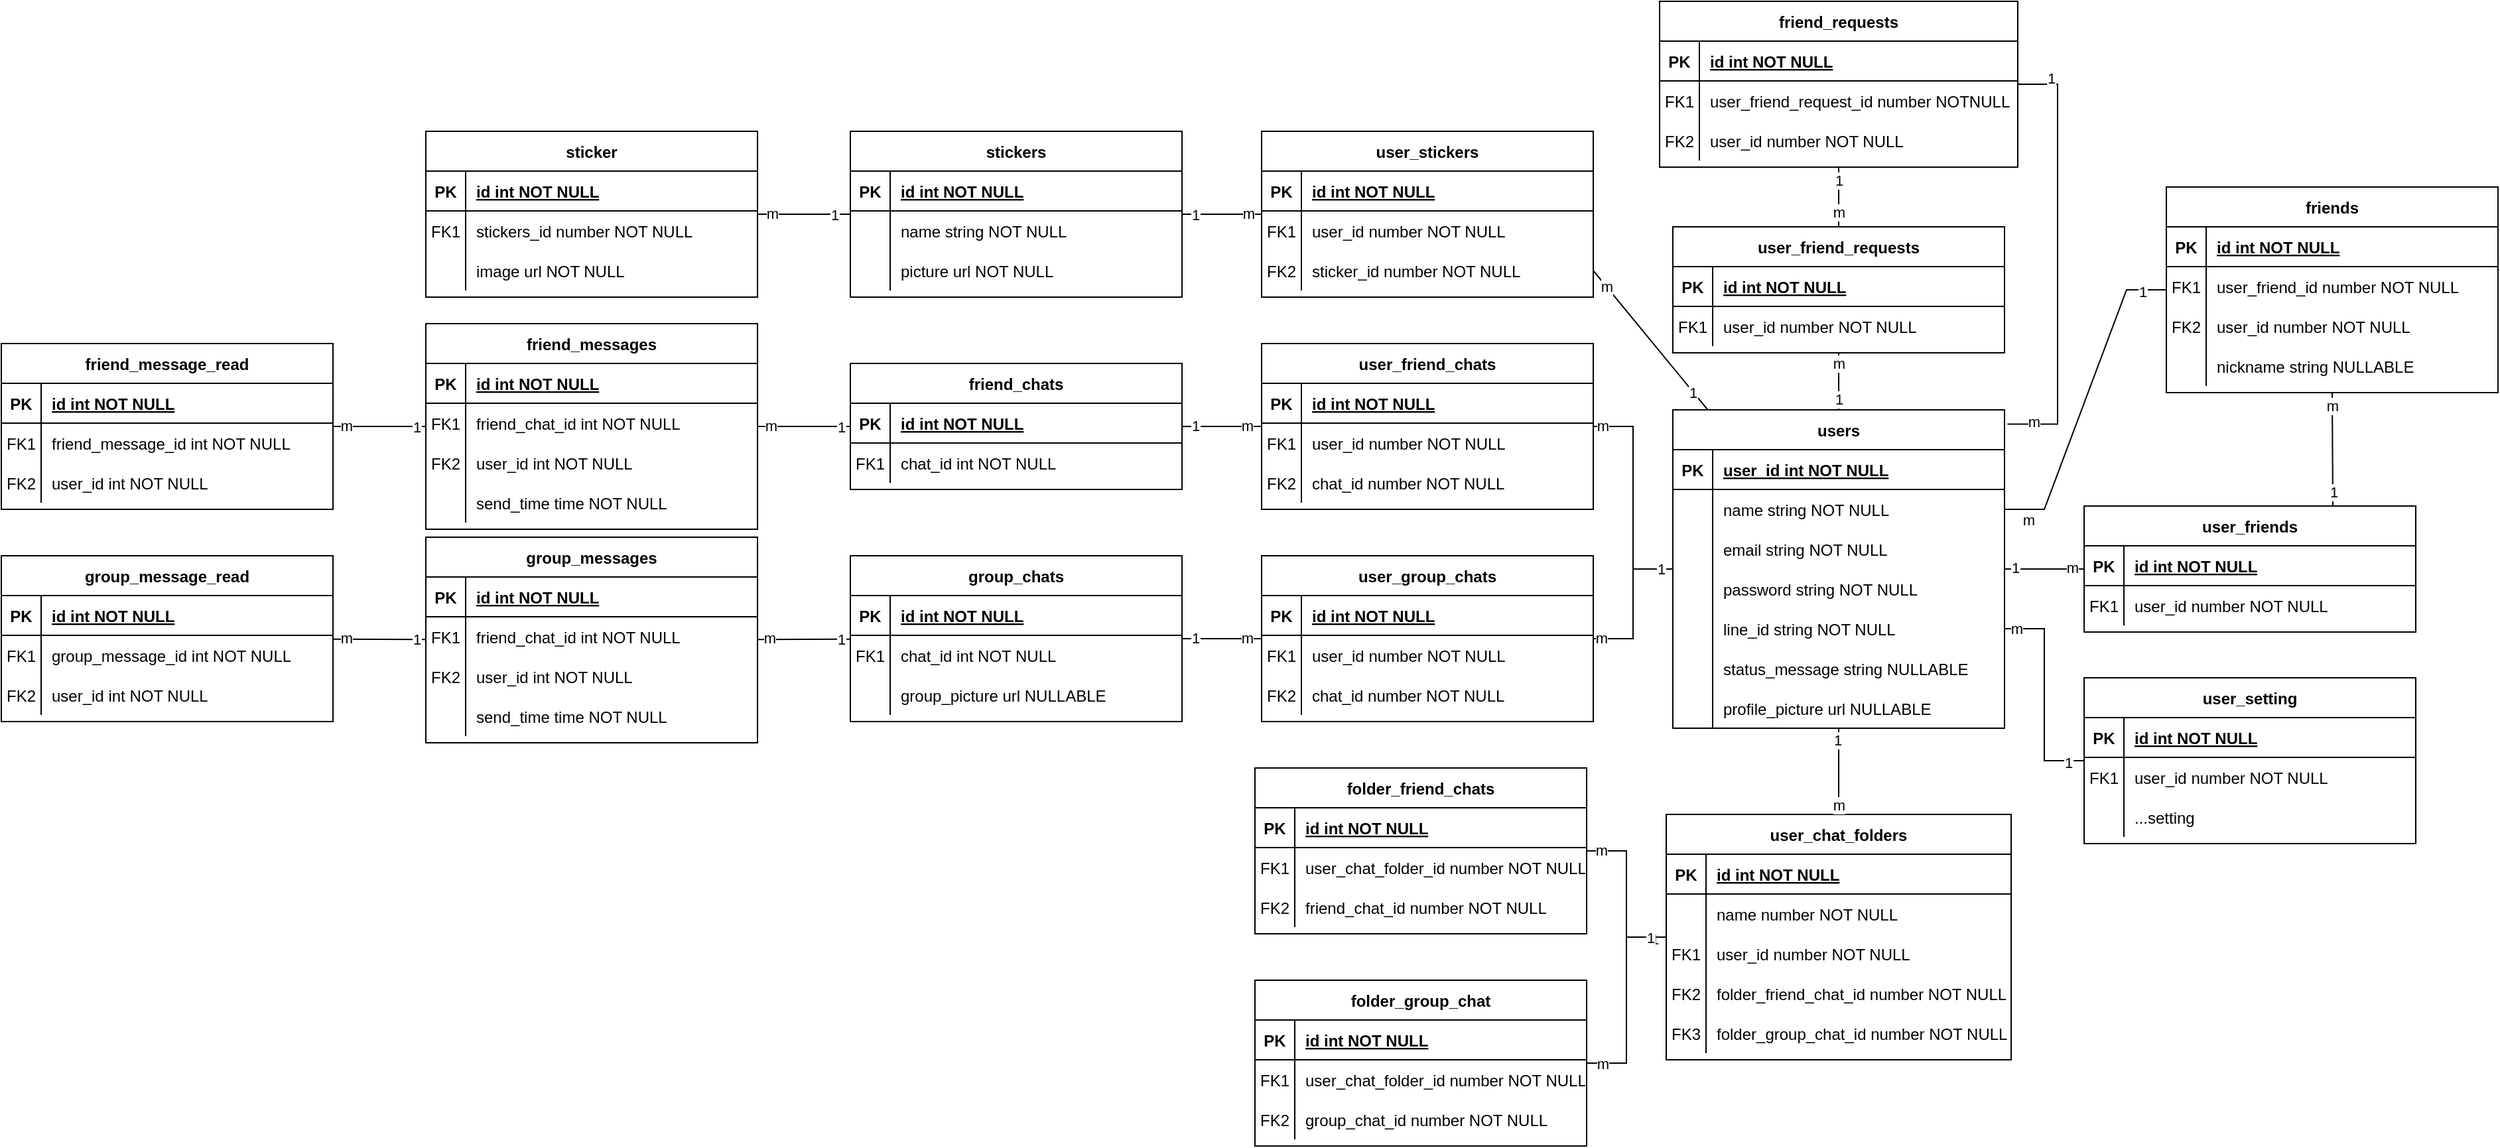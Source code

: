 <mxfile>
    <diagram id="R2lEEEUBdFMjLlhIrx00" name="Page-1">
        <mxGraphModel dx="3829" dy="1293" grid="1" gridSize="10" guides="1" tooltips="1" connect="1" arrows="1" fold="1" page="1" pageScale="1" pageWidth="850" pageHeight="1100" math="0" shadow="0" extFonts="Permanent Marker^https://fonts.googleapis.com/css?family=Permanent+Marker">
            <root>
                <mxCell id="0"/>
                <mxCell id="1" parent="0"/>
                <mxCell id="C-vyLk0tnHw3VtMMgP7b-2" value="friend_chats" style="shape=table;startSize=30;container=1;collapsible=1;childLayout=tableLayout;fixedRows=1;rowLines=0;fontStyle=1;align=center;resizeLast=1;" parent="1" vertex="1">
                    <mxGeometry x="-670" y="343" width="250" height="95" as="geometry"/>
                </mxCell>
                <mxCell id="C-vyLk0tnHw3VtMMgP7b-3" value="" style="shape=partialRectangle;collapsible=0;dropTarget=0;pointerEvents=0;fillColor=none;points=[[0,0.5],[1,0.5]];portConstraint=eastwest;top=0;left=0;right=0;bottom=1;" parent="C-vyLk0tnHw3VtMMgP7b-2" vertex="1">
                    <mxGeometry y="30" width="250" height="30" as="geometry"/>
                </mxCell>
                <mxCell id="C-vyLk0tnHw3VtMMgP7b-4" value="PK" style="shape=partialRectangle;overflow=hidden;connectable=0;fillColor=none;top=0;left=0;bottom=0;right=0;fontStyle=1;" parent="C-vyLk0tnHw3VtMMgP7b-3" vertex="1">
                    <mxGeometry width="30" height="30" as="geometry">
                        <mxRectangle width="30" height="30" as="alternateBounds"/>
                    </mxGeometry>
                </mxCell>
                <mxCell id="C-vyLk0tnHw3VtMMgP7b-5" value="id int NOT NULL " style="shape=partialRectangle;overflow=hidden;connectable=0;fillColor=none;top=0;left=0;bottom=0;right=0;align=left;spacingLeft=6;fontStyle=5;" parent="C-vyLk0tnHw3VtMMgP7b-3" vertex="1">
                    <mxGeometry x="30" width="220" height="30" as="geometry">
                        <mxRectangle width="220" height="30" as="alternateBounds"/>
                    </mxGeometry>
                </mxCell>
                <mxCell id="C-vyLk0tnHw3VtMMgP7b-6" value="" style="shape=partialRectangle;collapsible=0;dropTarget=0;pointerEvents=0;fillColor=none;points=[[0,0.5],[1,0.5]];portConstraint=eastwest;top=0;left=0;right=0;bottom=0;" parent="C-vyLk0tnHw3VtMMgP7b-2" vertex="1">
                    <mxGeometry y="60" width="250" height="30" as="geometry"/>
                </mxCell>
                <mxCell id="C-vyLk0tnHw3VtMMgP7b-7" value="FK1" style="shape=partialRectangle;overflow=hidden;connectable=0;fillColor=none;top=0;left=0;bottom=0;right=0;" parent="C-vyLk0tnHw3VtMMgP7b-6" vertex="1">
                    <mxGeometry width="30" height="30" as="geometry">
                        <mxRectangle width="30" height="30" as="alternateBounds"/>
                    </mxGeometry>
                </mxCell>
                <mxCell id="C-vyLk0tnHw3VtMMgP7b-8" value="chat_id int NOT NULL" style="shape=partialRectangle;overflow=hidden;connectable=0;fillColor=none;top=0;left=0;bottom=0;right=0;align=left;spacingLeft=6;" parent="C-vyLk0tnHw3VtMMgP7b-6" vertex="1">
                    <mxGeometry x="30" width="220" height="30" as="geometry">
                        <mxRectangle width="220" height="30" as="alternateBounds"/>
                    </mxGeometry>
                </mxCell>
                <mxCell id="C-vyLk0tnHw3VtMMgP7b-13" value="friend_messages" style="shape=table;startSize=30;container=1;collapsible=1;childLayout=tableLayout;fixedRows=1;rowLines=0;fontStyle=1;align=center;resizeLast=1;" parent="1" vertex="1">
                    <mxGeometry x="-990" y="313" width="250" height="155" as="geometry"/>
                </mxCell>
                <mxCell id="C-vyLk0tnHw3VtMMgP7b-14" value="" style="shape=partialRectangle;collapsible=0;dropTarget=0;pointerEvents=0;fillColor=none;points=[[0,0.5],[1,0.5]];portConstraint=eastwest;top=0;left=0;right=0;bottom=1;" parent="C-vyLk0tnHw3VtMMgP7b-13" vertex="1">
                    <mxGeometry y="30" width="250" height="30" as="geometry"/>
                </mxCell>
                <mxCell id="C-vyLk0tnHw3VtMMgP7b-15" value="PK" style="shape=partialRectangle;overflow=hidden;connectable=0;fillColor=none;top=0;left=0;bottom=0;right=0;fontStyle=1;" parent="C-vyLk0tnHw3VtMMgP7b-14" vertex="1">
                    <mxGeometry width="30" height="30" as="geometry">
                        <mxRectangle width="30" height="30" as="alternateBounds"/>
                    </mxGeometry>
                </mxCell>
                <mxCell id="C-vyLk0tnHw3VtMMgP7b-16" value="id int NOT NULL" style="shape=partialRectangle;overflow=hidden;connectable=0;fillColor=none;top=0;left=0;bottom=0;right=0;align=left;spacingLeft=6;fontStyle=5;" parent="C-vyLk0tnHw3VtMMgP7b-14" vertex="1">
                    <mxGeometry x="30" width="220" height="30" as="geometry">
                        <mxRectangle width="220" height="30" as="alternateBounds"/>
                    </mxGeometry>
                </mxCell>
                <mxCell id="C-vyLk0tnHw3VtMMgP7b-17" value="" style="shape=partialRectangle;collapsible=0;dropTarget=0;pointerEvents=0;fillColor=none;points=[[0,0.5],[1,0.5]];portConstraint=eastwest;top=0;left=0;right=0;bottom=0;" parent="C-vyLk0tnHw3VtMMgP7b-13" vertex="1">
                    <mxGeometry y="60" width="250" height="30" as="geometry"/>
                </mxCell>
                <mxCell id="C-vyLk0tnHw3VtMMgP7b-18" value="FK1" style="shape=partialRectangle;overflow=hidden;connectable=0;fillColor=none;top=0;left=0;bottom=0;right=0;" parent="C-vyLk0tnHw3VtMMgP7b-17" vertex="1">
                    <mxGeometry width="30" height="30" as="geometry">
                        <mxRectangle width="30" height="30" as="alternateBounds"/>
                    </mxGeometry>
                </mxCell>
                <mxCell id="C-vyLk0tnHw3VtMMgP7b-19" value="friend_chat_id int NOT NULL" style="shape=partialRectangle;overflow=hidden;connectable=0;fillColor=none;top=0;left=0;bottom=0;right=0;align=left;spacingLeft=6;" parent="C-vyLk0tnHw3VtMMgP7b-17" vertex="1">
                    <mxGeometry x="30" width="220" height="30" as="geometry">
                        <mxRectangle width="220" height="30" as="alternateBounds"/>
                    </mxGeometry>
                </mxCell>
                <mxCell id="gwhF8PpGUmAVbZIQZpmQ-63" value="" style="shape=partialRectangle;collapsible=0;dropTarget=0;pointerEvents=0;fillColor=none;points=[[0,0.5],[1,0.5]];portConstraint=eastwest;top=0;left=0;right=0;bottom=0;" parent="C-vyLk0tnHw3VtMMgP7b-13" vertex="1">
                    <mxGeometry y="90" width="250" height="30" as="geometry"/>
                </mxCell>
                <mxCell id="gwhF8PpGUmAVbZIQZpmQ-64" value="FK2" style="shape=partialRectangle;overflow=hidden;connectable=0;fillColor=none;top=0;left=0;bottom=0;right=0;" parent="gwhF8PpGUmAVbZIQZpmQ-63" vertex="1">
                    <mxGeometry width="30" height="30" as="geometry">
                        <mxRectangle width="30" height="30" as="alternateBounds"/>
                    </mxGeometry>
                </mxCell>
                <mxCell id="gwhF8PpGUmAVbZIQZpmQ-65" value="user_id int NOT NULL" style="shape=partialRectangle;overflow=hidden;connectable=0;fillColor=none;top=0;left=0;bottom=0;right=0;align=left;spacingLeft=6;" parent="gwhF8PpGUmAVbZIQZpmQ-63" vertex="1">
                    <mxGeometry x="30" width="220" height="30" as="geometry">
                        <mxRectangle width="220" height="30" as="alternateBounds"/>
                    </mxGeometry>
                </mxCell>
                <mxCell id="gwhF8PpGUmAVbZIQZpmQ-274" value="" style="shape=partialRectangle;collapsible=0;dropTarget=0;pointerEvents=0;fillColor=none;points=[[0,0.5],[1,0.5]];portConstraint=eastwest;top=0;left=0;right=0;bottom=0;" parent="C-vyLk0tnHw3VtMMgP7b-13" vertex="1">
                    <mxGeometry y="120" width="250" height="30" as="geometry"/>
                </mxCell>
                <mxCell id="gwhF8PpGUmAVbZIQZpmQ-275" value="" style="shape=partialRectangle;overflow=hidden;connectable=0;fillColor=none;top=0;left=0;bottom=0;right=0;" parent="gwhF8PpGUmAVbZIQZpmQ-274" vertex="1">
                    <mxGeometry width="30" height="30" as="geometry">
                        <mxRectangle width="30" height="30" as="alternateBounds"/>
                    </mxGeometry>
                </mxCell>
                <mxCell id="gwhF8PpGUmAVbZIQZpmQ-276" value="send_time time NOT NULL" style="shape=partialRectangle;overflow=hidden;connectable=0;fillColor=none;top=0;left=0;bottom=0;right=0;align=left;spacingLeft=6;" parent="gwhF8PpGUmAVbZIQZpmQ-274" vertex="1">
                    <mxGeometry x="30" width="220" height="30" as="geometry">
                        <mxRectangle width="220" height="30" as="alternateBounds"/>
                    </mxGeometry>
                </mxCell>
                <mxCell id="C-vyLk0tnHw3VtMMgP7b-23" value="users" style="shape=table;startSize=30;container=1;collapsible=1;childLayout=tableLayout;fixedRows=1;rowLines=0;fontStyle=1;align=center;resizeLast=1;" parent="1" vertex="1">
                    <mxGeometry x="-50" y="378" width="250" height="240" as="geometry"/>
                </mxCell>
                <mxCell id="C-vyLk0tnHw3VtMMgP7b-24" value="" style="shape=partialRectangle;collapsible=0;dropTarget=0;pointerEvents=0;fillColor=none;points=[[0,0.5],[1,0.5]];portConstraint=eastwest;top=0;left=0;right=0;bottom=1;" parent="C-vyLk0tnHw3VtMMgP7b-23" vertex="1">
                    <mxGeometry y="30" width="250" height="30" as="geometry"/>
                </mxCell>
                <mxCell id="C-vyLk0tnHw3VtMMgP7b-25" value="PK" style="shape=partialRectangle;overflow=hidden;connectable=0;fillColor=none;top=0;left=0;bottom=0;right=0;fontStyle=1;" parent="C-vyLk0tnHw3VtMMgP7b-24" vertex="1">
                    <mxGeometry width="30.0" height="30" as="geometry">
                        <mxRectangle width="30.0" height="30" as="alternateBounds"/>
                    </mxGeometry>
                </mxCell>
                <mxCell id="C-vyLk0tnHw3VtMMgP7b-26" value="user_id int NOT NULL" style="shape=partialRectangle;overflow=hidden;connectable=0;fillColor=none;top=0;left=0;bottom=0;right=0;align=left;spacingLeft=6;fontStyle=5;" parent="C-vyLk0tnHw3VtMMgP7b-24" vertex="1">
                    <mxGeometry x="30.0" width="220.0" height="30" as="geometry">
                        <mxRectangle width="220.0" height="30" as="alternateBounds"/>
                    </mxGeometry>
                </mxCell>
                <mxCell id="C-vyLk0tnHw3VtMMgP7b-27" value="" style="shape=partialRectangle;collapsible=0;dropTarget=0;pointerEvents=0;fillColor=none;points=[[0,0.5],[1,0.5]];portConstraint=eastwest;top=0;left=0;right=0;bottom=0;" parent="C-vyLk0tnHw3VtMMgP7b-23" vertex="1">
                    <mxGeometry y="60" width="250" height="30" as="geometry"/>
                </mxCell>
                <mxCell id="C-vyLk0tnHw3VtMMgP7b-28" value="" style="shape=partialRectangle;overflow=hidden;connectable=0;fillColor=none;top=0;left=0;bottom=0;right=0;" parent="C-vyLk0tnHw3VtMMgP7b-27" vertex="1">
                    <mxGeometry width="30.0" height="30" as="geometry">
                        <mxRectangle width="30.0" height="30" as="alternateBounds"/>
                    </mxGeometry>
                </mxCell>
                <mxCell id="C-vyLk0tnHw3VtMMgP7b-29" value="name string NOT NULL" style="shape=partialRectangle;overflow=hidden;connectable=0;fillColor=none;top=0;left=0;bottom=0;right=0;align=left;spacingLeft=6;" parent="C-vyLk0tnHw3VtMMgP7b-27" vertex="1">
                    <mxGeometry x="30.0" width="220.0" height="30" as="geometry">
                        <mxRectangle width="220.0" height="30" as="alternateBounds"/>
                    </mxGeometry>
                </mxCell>
                <mxCell id="gwhF8PpGUmAVbZIQZpmQ-245" value="" style="shape=partialRectangle;collapsible=0;dropTarget=0;pointerEvents=0;fillColor=none;points=[[0,0.5],[1,0.5]];portConstraint=eastwest;top=0;left=0;right=0;bottom=0;" parent="C-vyLk0tnHw3VtMMgP7b-23" vertex="1">
                    <mxGeometry y="90" width="250" height="30" as="geometry"/>
                </mxCell>
                <mxCell id="gwhF8PpGUmAVbZIQZpmQ-246" value="" style="shape=partialRectangle;overflow=hidden;connectable=0;fillColor=none;top=0;left=0;bottom=0;right=0;" parent="gwhF8PpGUmAVbZIQZpmQ-245" vertex="1">
                    <mxGeometry width="30.0" height="30" as="geometry">
                        <mxRectangle width="30.0" height="30" as="alternateBounds"/>
                    </mxGeometry>
                </mxCell>
                <mxCell id="gwhF8PpGUmAVbZIQZpmQ-247" value="email string NOT NULL" style="shape=partialRectangle;overflow=hidden;connectable=0;fillColor=none;top=0;left=0;bottom=0;right=0;align=left;spacingLeft=6;" parent="gwhF8PpGUmAVbZIQZpmQ-245" vertex="1">
                    <mxGeometry x="30.0" width="220.0" height="30" as="geometry">
                        <mxRectangle width="220.0" height="30" as="alternateBounds"/>
                    </mxGeometry>
                </mxCell>
                <mxCell id="gwhF8PpGUmAVbZIQZpmQ-242" value="" style="shape=partialRectangle;collapsible=0;dropTarget=0;pointerEvents=0;fillColor=none;points=[[0,0.5],[1,0.5]];portConstraint=eastwest;top=0;left=0;right=0;bottom=0;" parent="C-vyLk0tnHw3VtMMgP7b-23" vertex="1">
                    <mxGeometry y="120" width="250" height="30" as="geometry"/>
                </mxCell>
                <mxCell id="gwhF8PpGUmAVbZIQZpmQ-243" value="" style="shape=partialRectangle;overflow=hidden;connectable=0;fillColor=none;top=0;left=0;bottom=0;right=0;" parent="gwhF8PpGUmAVbZIQZpmQ-242" vertex="1">
                    <mxGeometry width="30.0" height="30" as="geometry">
                        <mxRectangle width="30.0" height="30" as="alternateBounds"/>
                    </mxGeometry>
                </mxCell>
                <mxCell id="gwhF8PpGUmAVbZIQZpmQ-244" value="password string NOT NULL" style="shape=partialRectangle;overflow=hidden;connectable=0;fillColor=none;top=0;left=0;bottom=0;right=0;align=left;spacingLeft=6;" parent="gwhF8PpGUmAVbZIQZpmQ-242" vertex="1">
                    <mxGeometry x="30.0" width="220.0" height="30" as="geometry">
                        <mxRectangle width="220.0" height="30" as="alternateBounds"/>
                    </mxGeometry>
                </mxCell>
                <mxCell id="gwhF8PpGUmAVbZIQZpmQ-17" value="" style="shape=partialRectangle;collapsible=0;dropTarget=0;pointerEvents=0;fillColor=none;points=[[0,0.5],[1,0.5]];portConstraint=eastwest;top=0;left=0;right=0;bottom=0;" parent="C-vyLk0tnHw3VtMMgP7b-23" vertex="1">
                    <mxGeometry y="150" width="250" height="30" as="geometry"/>
                </mxCell>
                <mxCell id="gwhF8PpGUmAVbZIQZpmQ-18" value="" style="shape=partialRectangle;overflow=hidden;connectable=0;fillColor=none;top=0;left=0;bottom=0;right=0;" parent="gwhF8PpGUmAVbZIQZpmQ-17" vertex="1">
                    <mxGeometry width="30.0" height="30" as="geometry">
                        <mxRectangle width="30.0" height="30" as="alternateBounds"/>
                    </mxGeometry>
                </mxCell>
                <mxCell id="gwhF8PpGUmAVbZIQZpmQ-19" value="line_id string NOT NULL" style="shape=partialRectangle;overflow=hidden;connectable=0;fillColor=none;top=0;left=0;bottom=0;right=0;align=left;spacingLeft=6;" parent="gwhF8PpGUmAVbZIQZpmQ-17" vertex="1">
                    <mxGeometry x="30.0" width="220.0" height="30" as="geometry">
                        <mxRectangle width="220.0" height="30" as="alternateBounds"/>
                    </mxGeometry>
                </mxCell>
                <mxCell id="gwhF8PpGUmAVbZIQZpmQ-11" value="" style="shape=partialRectangle;collapsible=0;dropTarget=0;pointerEvents=0;fillColor=none;points=[[0,0.5],[1,0.5]];portConstraint=eastwest;top=0;left=0;right=0;bottom=0;" parent="C-vyLk0tnHw3VtMMgP7b-23" vertex="1">
                    <mxGeometry y="180" width="250" height="30" as="geometry"/>
                </mxCell>
                <mxCell id="gwhF8PpGUmAVbZIQZpmQ-12" value="" style="shape=partialRectangle;overflow=hidden;connectable=0;fillColor=none;top=0;left=0;bottom=0;right=0;" parent="gwhF8PpGUmAVbZIQZpmQ-11" vertex="1">
                    <mxGeometry width="30.0" height="30" as="geometry">
                        <mxRectangle width="30.0" height="30" as="alternateBounds"/>
                    </mxGeometry>
                </mxCell>
                <mxCell id="gwhF8PpGUmAVbZIQZpmQ-13" value="status_message string NULLABLE" style="shape=partialRectangle;overflow=hidden;connectable=0;fillColor=none;top=0;left=0;bottom=0;right=0;align=left;spacingLeft=6;" parent="gwhF8PpGUmAVbZIQZpmQ-11" vertex="1">
                    <mxGeometry x="30.0" width="220.0" height="30" as="geometry">
                        <mxRectangle width="220.0" height="30" as="alternateBounds"/>
                    </mxGeometry>
                </mxCell>
                <mxCell id="gwhF8PpGUmAVbZIQZpmQ-14" value="" style="shape=partialRectangle;collapsible=0;dropTarget=0;pointerEvents=0;fillColor=none;points=[[0,0.5],[1,0.5]];portConstraint=eastwest;top=0;left=0;right=0;bottom=0;" parent="C-vyLk0tnHw3VtMMgP7b-23" vertex="1">
                    <mxGeometry y="210" width="250" height="30" as="geometry"/>
                </mxCell>
                <mxCell id="gwhF8PpGUmAVbZIQZpmQ-15" value="" style="shape=partialRectangle;overflow=hidden;connectable=0;fillColor=none;top=0;left=0;bottom=0;right=0;" parent="gwhF8PpGUmAVbZIQZpmQ-14" vertex="1">
                    <mxGeometry width="30.0" height="30" as="geometry">
                        <mxRectangle width="30.0" height="30" as="alternateBounds"/>
                    </mxGeometry>
                </mxCell>
                <mxCell id="gwhF8PpGUmAVbZIQZpmQ-16" value="profile_picture url NULLABLE" style="shape=partialRectangle;overflow=hidden;connectable=0;fillColor=none;top=0;left=0;bottom=0;right=0;align=left;spacingLeft=6;" parent="gwhF8PpGUmAVbZIQZpmQ-14" vertex="1">
                    <mxGeometry x="30.0" width="220.0" height="30" as="geometry">
                        <mxRectangle width="220.0" height="30" as="alternateBounds"/>
                    </mxGeometry>
                </mxCell>
                <mxCell id="gwhF8PpGUmAVbZIQZpmQ-39" value="user_friend_chats" style="shape=table;startSize=30;container=1;collapsible=1;childLayout=tableLayout;fixedRows=1;rowLines=0;fontStyle=1;align=center;resizeLast=1;" parent="1" vertex="1">
                    <mxGeometry x="-360" y="328" width="250" height="125" as="geometry"/>
                </mxCell>
                <mxCell id="gwhF8PpGUmAVbZIQZpmQ-40" value="" style="shape=partialRectangle;collapsible=0;dropTarget=0;pointerEvents=0;fillColor=none;points=[[0,0.5],[1,0.5]];portConstraint=eastwest;top=0;left=0;right=0;bottom=1;" parent="gwhF8PpGUmAVbZIQZpmQ-39" vertex="1">
                    <mxGeometry y="30" width="250" height="30" as="geometry"/>
                </mxCell>
                <mxCell id="gwhF8PpGUmAVbZIQZpmQ-41" value="PK" style="shape=partialRectangle;overflow=hidden;connectable=0;fillColor=none;top=0;left=0;bottom=0;right=0;fontStyle=1;" parent="gwhF8PpGUmAVbZIQZpmQ-40" vertex="1">
                    <mxGeometry width="30" height="30" as="geometry">
                        <mxRectangle width="30" height="30" as="alternateBounds"/>
                    </mxGeometry>
                </mxCell>
                <mxCell id="gwhF8PpGUmAVbZIQZpmQ-42" value="id int NOT NULL " style="shape=partialRectangle;overflow=hidden;connectable=0;fillColor=none;top=0;left=0;bottom=0;right=0;align=left;spacingLeft=6;fontStyle=5;" parent="gwhF8PpGUmAVbZIQZpmQ-40" vertex="1">
                    <mxGeometry x="30" width="220" height="30" as="geometry">
                        <mxRectangle width="220" height="30" as="alternateBounds"/>
                    </mxGeometry>
                </mxCell>
                <mxCell id="gwhF8PpGUmAVbZIQZpmQ-43" value="" style="shape=partialRectangle;collapsible=0;dropTarget=0;pointerEvents=0;fillColor=none;points=[[0,0.5],[1,0.5]];portConstraint=eastwest;top=0;left=0;right=0;bottom=0;" parent="gwhF8PpGUmAVbZIQZpmQ-39" vertex="1">
                    <mxGeometry y="60" width="250" height="30" as="geometry"/>
                </mxCell>
                <mxCell id="gwhF8PpGUmAVbZIQZpmQ-44" value="FK1" style="shape=partialRectangle;overflow=hidden;connectable=0;fillColor=none;top=0;left=0;bottom=0;right=0;" parent="gwhF8PpGUmAVbZIQZpmQ-43" vertex="1">
                    <mxGeometry width="30" height="30" as="geometry">
                        <mxRectangle width="30" height="30" as="alternateBounds"/>
                    </mxGeometry>
                </mxCell>
                <mxCell id="gwhF8PpGUmAVbZIQZpmQ-45" value="user_id number NOT NULL" style="shape=partialRectangle;overflow=hidden;connectable=0;fillColor=none;top=0;left=0;bottom=0;right=0;align=left;spacingLeft=6;" parent="gwhF8PpGUmAVbZIQZpmQ-43" vertex="1">
                    <mxGeometry x="30" width="220" height="30" as="geometry">
                        <mxRectangle width="220" height="30" as="alternateBounds"/>
                    </mxGeometry>
                </mxCell>
                <mxCell id="gwhF8PpGUmAVbZIQZpmQ-46" value="" style="shape=partialRectangle;collapsible=0;dropTarget=0;pointerEvents=0;fillColor=none;points=[[0,0.5],[1,0.5]];portConstraint=eastwest;top=0;left=0;right=0;bottom=0;" parent="gwhF8PpGUmAVbZIQZpmQ-39" vertex="1">
                    <mxGeometry y="90" width="250" height="30" as="geometry"/>
                </mxCell>
                <mxCell id="gwhF8PpGUmAVbZIQZpmQ-47" value="FK2" style="shape=partialRectangle;overflow=hidden;connectable=0;fillColor=none;top=0;left=0;bottom=0;right=0;" parent="gwhF8PpGUmAVbZIQZpmQ-46" vertex="1">
                    <mxGeometry width="30" height="30" as="geometry">
                        <mxRectangle width="30" height="30" as="alternateBounds"/>
                    </mxGeometry>
                </mxCell>
                <mxCell id="gwhF8PpGUmAVbZIQZpmQ-48" value="chat_id number NOT NULL" style="shape=partialRectangle;overflow=hidden;connectable=0;fillColor=none;top=0;left=0;bottom=0;right=0;align=left;spacingLeft=6;" parent="gwhF8PpGUmAVbZIQZpmQ-46" vertex="1">
                    <mxGeometry x="30" width="220" height="30" as="geometry">
                        <mxRectangle width="220" height="30" as="alternateBounds"/>
                    </mxGeometry>
                </mxCell>
                <mxCell id="gwhF8PpGUmAVbZIQZpmQ-52" value="" style="endArrow=none;html=1;rounded=0;edgeStyle=entityRelationEdgeStyle;" parent="1" source="C-vyLk0tnHw3VtMMgP7b-23" target="gwhF8PpGUmAVbZIQZpmQ-39" edge="1">
                    <mxGeometry width="50" height="50" relative="1" as="geometry">
                        <mxPoint x="-120" y="508" as="sourcePoint"/>
                        <mxPoint x="-120" y="653" as="targetPoint"/>
                        <Array as="points">
                            <mxPoint x="-160" y="588"/>
                        </Array>
                    </mxGeometry>
                </mxCell>
                <mxCell id="gwhF8PpGUmAVbZIQZpmQ-54" value="m" style="edgeLabel;html=1;align=center;verticalAlign=middle;resizable=0;points=[];" parent="gwhF8PpGUmAVbZIQZpmQ-52" vertex="1" connectable="0">
                    <mxGeometry x="0.605" y="-3" relative="1" as="geometry">
                        <mxPoint x="-26" y="-4" as="offset"/>
                    </mxGeometry>
                </mxCell>
                <mxCell id="gwhF8PpGUmAVbZIQZpmQ-55" value="" style="endArrow=none;html=1;rounded=0;edgeStyle=entityRelationEdgeStyle;" parent="1" source="gwhF8PpGUmAVbZIQZpmQ-39" target="C-vyLk0tnHw3VtMMgP7b-2" edge="1">
                    <mxGeometry width="50" height="50" relative="1" as="geometry">
                        <mxPoint x="-40" y="523" as="sourcePoint"/>
                        <mxPoint x="-100" y="403" as="targetPoint"/>
                        <Array as="points">
                            <mxPoint x="-150" y="598"/>
                        </Array>
                    </mxGeometry>
                </mxCell>
                <mxCell id="gwhF8PpGUmAVbZIQZpmQ-56" value="m" style="edgeLabel;html=1;align=center;verticalAlign=middle;resizable=0;points=[];" parent="gwhF8PpGUmAVbZIQZpmQ-55" vertex="1" connectable="0">
                    <mxGeometry x="-0.661" y="4" relative="1" as="geometry">
                        <mxPoint x="-1" y="-5" as="offset"/>
                    </mxGeometry>
                </mxCell>
                <mxCell id="gwhF8PpGUmAVbZIQZpmQ-83" value="1" style="edgeLabel;html=1;align=center;verticalAlign=middle;resizable=0;points=[];" parent="gwhF8PpGUmAVbZIQZpmQ-55" vertex="1" connectable="0">
                    <mxGeometry x="0.661" y="-1" relative="1" as="geometry">
                        <mxPoint as="offset"/>
                    </mxGeometry>
                </mxCell>
                <mxCell id="gwhF8PpGUmAVbZIQZpmQ-60" value="" style="endArrow=none;html=1;rounded=0;" parent="1" source="C-vyLk0tnHw3VtMMgP7b-13" target="C-vyLk0tnHw3VtMMgP7b-2" edge="1">
                    <mxGeometry width="50" height="50" relative="1" as="geometry">
                        <mxPoint x="-310" y="588" as="sourcePoint"/>
                        <mxPoint x="-260" y="538" as="targetPoint"/>
                    </mxGeometry>
                </mxCell>
                <mxCell id="gwhF8PpGUmAVbZIQZpmQ-61" value="1" style="edgeLabel;html=1;align=center;verticalAlign=middle;resizable=0;points=[];" parent="gwhF8PpGUmAVbZIQZpmQ-60" vertex="1" connectable="0">
                    <mxGeometry x="0.813" y="1" relative="1" as="geometry">
                        <mxPoint x="-1" y="1" as="offset"/>
                    </mxGeometry>
                </mxCell>
                <mxCell id="gwhF8PpGUmAVbZIQZpmQ-62" value="m" style="edgeLabel;html=1;align=center;verticalAlign=middle;resizable=0;points=[];" parent="gwhF8PpGUmAVbZIQZpmQ-60" vertex="1" connectable="0">
                    <mxGeometry x="-0.803" y="-1" relative="1" as="geometry">
                        <mxPoint x="3" y="-2" as="offset"/>
                    </mxGeometry>
                </mxCell>
                <mxCell id="gwhF8PpGUmAVbZIQZpmQ-66" value="user_group_chats" style="shape=table;startSize=30;container=1;collapsible=1;childLayout=tableLayout;fixedRows=1;rowLines=0;fontStyle=1;align=center;resizeLast=1;" parent="1" vertex="1">
                    <mxGeometry x="-360" y="488" width="250" height="125" as="geometry"/>
                </mxCell>
                <mxCell id="gwhF8PpGUmAVbZIQZpmQ-67" value="" style="shape=partialRectangle;collapsible=0;dropTarget=0;pointerEvents=0;fillColor=none;points=[[0,0.5],[1,0.5]];portConstraint=eastwest;top=0;left=0;right=0;bottom=1;" parent="gwhF8PpGUmAVbZIQZpmQ-66" vertex="1">
                    <mxGeometry y="30" width="250" height="30" as="geometry"/>
                </mxCell>
                <mxCell id="gwhF8PpGUmAVbZIQZpmQ-68" value="PK" style="shape=partialRectangle;overflow=hidden;connectable=0;fillColor=none;top=0;left=0;bottom=0;right=0;fontStyle=1;" parent="gwhF8PpGUmAVbZIQZpmQ-67" vertex="1">
                    <mxGeometry width="30" height="30" as="geometry">
                        <mxRectangle width="30" height="30" as="alternateBounds"/>
                    </mxGeometry>
                </mxCell>
                <mxCell id="gwhF8PpGUmAVbZIQZpmQ-69" value="id int NOT NULL " style="shape=partialRectangle;overflow=hidden;connectable=0;fillColor=none;top=0;left=0;bottom=0;right=0;align=left;spacingLeft=6;fontStyle=5;" parent="gwhF8PpGUmAVbZIQZpmQ-67" vertex="1">
                    <mxGeometry x="30" width="220" height="30" as="geometry">
                        <mxRectangle width="220" height="30" as="alternateBounds"/>
                    </mxGeometry>
                </mxCell>
                <mxCell id="gwhF8PpGUmAVbZIQZpmQ-70" value="" style="shape=partialRectangle;collapsible=0;dropTarget=0;pointerEvents=0;fillColor=none;points=[[0,0.5],[1,0.5]];portConstraint=eastwest;top=0;left=0;right=0;bottom=0;" parent="gwhF8PpGUmAVbZIQZpmQ-66" vertex="1">
                    <mxGeometry y="60" width="250" height="30" as="geometry"/>
                </mxCell>
                <mxCell id="gwhF8PpGUmAVbZIQZpmQ-71" value="FK1" style="shape=partialRectangle;overflow=hidden;connectable=0;fillColor=none;top=0;left=0;bottom=0;right=0;" parent="gwhF8PpGUmAVbZIQZpmQ-70" vertex="1">
                    <mxGeometry width="30" height="30" as="geometry">
                        <mxRectangle width="30" height="30" as="alternateBounds"/>
                    </mxGeometry>
                </mxCell>
                <mxCell id="gwhF8PpGUmAVbZIQZpmQ-72" value="user_id number NOT NULL" style="shape=partialRectangle;overflow=hidden;connectable=0;fillColor=none;top=0;left=0;bottom=0;right=0;align=left;spacingLeft=6;" parent="gwhF8PpGUmAVbZIQZpmQ-70" vertex="1">
                    <mxGeometry x="30" width="220" height="30" as="geometry">
                        <mxRectangle width="220" height="30" as="alternateBounds"/>
                    </mxGeometry>
                </mxCell>
                <mxCell id="gwhF8PpGUmAVbZIQZpmQ-73" value="" style="shape=partialRectangle;collapsible=0;dropTarget=0;pointerEvents=0;fillColor=none;points=[[0,0.5],[1,0.5]];portConstraint=eastwest;top=0;left=0;right=0;bottom=0;" parent="gwhF8PpGUmAVbZIQZpmQ-66" vertex="1">
                    <mxGeometry y="90" width="250" height="30" as="geometry"/>
                </mxCell>
                <mxCell id="gwhF8PpGUmAVbZIQZpmQ-74" value="FK2" style="shape=partialRectangle;overflow=hidden;connectable=0;fillColor=none;top=0;left=0;bottom=0;right=0;" parent="gwhF8PpGUmAVbZIQZpmQ-73" vertex="1">
                    <mxGeometry width="30" height="30" as="geometry">
                        <mxRectangle width="30" height="30" as="alternateBounds"/>
                    </mxGeometry>
                </mxCell>
                <mxCell id="gwhF8PpGUmAVbZIQZpmQ-75" value="chat_id number NOT NULL" style="shape=partialRectangle;overflow=hidden;connectable=0;fillColor=none;top=0;left=0;bottom=0;right=0;align=left;spacingLeft=6;" parent="gwhF8PpGUmAVbZIQZpmQ-73" vertex="1">
                    <mxGeometry x="30" width="220" height="30" as="geometry">
                        <mxRectangle width="220" height="30" as="alternateBounds"/>
                    </mxGeometry>
                </mxCell>
                <mxCell id="gwhF8PpGUmAVbZIQZpmQ-77" value="" style="endArrow=none;html=1;rounded=0;edgeStyle=entityRelationEdgeStyle;" parent="1" source="C-vyLk0tnHw3VtMMgP7b-23" target="gwhF8PpGUmAVbZIQZpmQ-66" edge="1">
                    <mxGeometry width="50" height="50" relative="1" as="geometry">
                        <mxPoint x="-40" y="478" as="sourcePoint"/>
                        <mxPoint x="-100" y="401" as="targetPoint"/>
                        <Array as="points">
                            <mxPoint x="-150" y="598"/>
                        </Array>
                    </mxGeometry>
                </mxCell>
                <mxCell id="gwhF8PpGUmAVbZIQZpmQ-78" value="1" style="edgeLabel;html=1;align=center;verticalAlign=middle;resizable=0;points=[];" parent="gwhF8PpGUmAVbZIQZpmQ-77" vertex="1" connectable="0">
                    <mxGeometry x="-0.661" y="4" relative="1" as="geometry">
                        <mxPoint x="10" y="-4" as="offset"/>
                    </mxGeometry>
                </mxCell>
                <mxCell id="gwhF8PpGUmAVbZIQZpmQ-79" value="m" style="edgeLabel;html=1;align=center;verticalAlign=middle;resizable=0;points=[];" parent="gwhF8PpGUmAVbZIQZpmQ-77" vertex="1" connectable="0">
                    <mxGeometry x="0.605" y="-3" relative="1" as="geometry">
                        <mxPoint x="-16" y="2" as="offset"/>
                    </mxGeometry>
                </mxCell>
                <mxCell id="gwhF8PpGUmAVbZIQZpmQ-106" value="group_chats" style="shape=table;startSize=30;container=1;collapsible=1;childLayout=tableLayout;fixedRows=1;rowLines=0;fontStyle=1;align=center;resizeLast=1;" parent="1" vertex="1">
                    <mxGeometry x="-670" y="488" width="250" height="125" as="geometry"/>
                </mxCell>
                <mxCell id="gwhF8PpGUmAVbZIQZpmQ-107" value="" style="shape=partialRectangle;collapsible=0;dropTarget=0;pointerEvents=0;fillColor=none;points=[[0,0.5],[1,0.5]];portConstraint=eastwest;top=0;left=0;right=0;bottom=1;" parent="gwhF8PpGUmAVbZIQZpmQ-106" vertex="1">
                    <mxGeometry y="30" width="250" height="30" as="geometry"/>
                </mxCell>
                <mxCell id="gwhF8PpGUmAVbZIQZpmQ-108" value="PK" style="shape=partialRectangle;overflow=hidden;connectable=0;fillColor=none;top=0;left=0;bottom=0;right=0;fontStyle=1;" parent="gwhF8PpGUmAVbZIQZpmQ-107" vertex="1">
                    <mxGeometry width="30" height="30" as="geometry">
                        <mxRectangle width="30" height="30" as="alternateBounds"/>
                    </mxGeometry>
                </mxCell>
                <mxCell id="gwhF8PpGUmAVbZIQZpmQ-109" value="id int NOT NULL " style="shape=partialRectangle;overflow=hidden;connectable=0;fillColor=none;top=0;left=0;bottom=0;right=0;align=left;spacingLeft=6;fontStyle=5;" parent="gwhF8PpGUmAVbZIQZpmQ-107" vertex="1">
                    <mxGeometry x="30" width="220" height="30" as="geometry">
                        <mxRectangle width="220" height="30" as="alternateBounds"/>
                    </mxGeometry>
                </mxCell>
                <mxCell id="gwhF8PpGUmAVbZIQZpmQ-110" value="" style="shape=partialRectangle;collapsible=0;dropTarget=0;pointerEvents=0;fillColor=none;points=[[0,0.5],[1,0.5]];portConstraint=eastwest;top=0;left=0;right=0;bottom=0;" parent="gwhF8PpGUmAVbZIQZpmQ-106" vertex="1">
                    <mxGeometry y="60" width="250" height="30" as="geometry"/>
                </mxCell>
                <mxCell id="gwhF8PpGUmAVbZIQZpmQ-111" value="FK1" style="shape=partialRectangle;overflow=hidden;connectable=0;fillColor=none;top=0;left=0;bottom=0;right=0;" parent="gwhF8PpGUmAVbZIQZpmQ-110" vertex="1">
                    <mxGeometry width="30" height="30" as="geometry">
                        <mxRectangle width="30" height="30" as="alternateBounds"/>
                    </mxGeometry>
                </mxCell>
                <mxCell id="gwhF8PpGUmAVbZIQZpmQ-112" value="chat_id int NOT NULL" style="shape=partialRectangle;overflow=hidden;connectable=0;fillColor=none;top=0;left=0;bottom=0;right=0;align=left;spacingLeft=6;" parent="gwhF8PpGUmAVbZIQZpmQ-110" vertex="1">
                    <mxGeometry x="30" width="220" height="30" as="geometry">
                        <mxRectangle width="220" height="30" as="alternateBounds"/>
                    </mxGeometry>
                </mxCell>
                <mxCell id="gwhF8PpGUmAVbZIQZpmQ-248" value="" style="shape=partialRectangle;collapsible=0;dropTarget=0;pointerEvents=0;fillColor=none;points=[[0,0.5],[1,0.5]];portConstraint=eastwest;top=0;left=0;right=0;bottom=0;" parent="gwhF8PpGUmAVbZIQZpmQ-106" vertex="1">
                    <mxGeometry y="90" width="250" height="30" as="geometry"/>
                </mxCell>
                <mxCell id="gwhF8PpGUmAVbZIQZpmQ-249" value="" style="shape=partialRectangle;overflow=hidden;connectable=0;fillColor=none;top=0;left=0;bottom=0;right=0;" parent="gwhF8PpGUmAVbZIQZpmQ-248" vertex="1">
                    <mxGeometry width="30" height="30" as="geometry">
                        <mxRectangle width="30" height="30" as="alternateBounds"/>
                    </mxGeometry>
                </mxCell>
                <mxCell id="gwhF8PpGUmAVbZIQZpmQ-250" value="group_picture url NULLABLE" style="shape=partialRectangle;overflow=hidden;connectable=0;fillColor=none;top=0;left=0;bottom=0;right=0;align=left;spacingLeft=6;" parent="gwhF8PpGUmAVbZIQZpmQ-248" vertex="1">
                    <mxGeometry x="30" width="220" height="30" as="geometry">
                        <mxRectangle width="220" height="30" as="alternateBounds"/>
                    </mxGeometry>
                </mxCell>
                <mxCell id="gwhF8PpGUmAVbZIQZpmQ-113" value="group_messages" style="shape=table;startSize=30;container=1;collapsible=1;childLayout=tableLayout;fixedRows=1;rowLines=0;fontStyle=1;align=center;resizeLast=1;" parent="1" vertex="1">
                    <mxGeometry x="-990" y="474" width="250" height="155" as="geometry"/>
                </mxCell>
                <mxCell id="gwhF8PpGUmAVbZIQZpmQ-114" value="" style="shape=partialRectangle;collapsible=0;dropTarget=0;pointerEvents=0;fillColor=none;points=[[0,0.5],[1,0.5]];portConstraint=eastwest;top=0;left=0;right=0;bottom=1;" parent="gwhF8PpGUmAVbZIQZpmQ-113" vertex="1">
                    <mxGeometry y="30" width="250" height="30" as="geometry"/>
                </mxCell>
                <mxCell id="gwhF8PpGUmAVbZIQZpmQ-115" value="PK" style="shape=partialRectangle;overflow=hidden;connectable=0;fillColor=none;top=0;left=0;bottom=0;right=0;fontStyle=1;" parent="gwhF8PpGUmAVbZIQZpmQ-114" vertex="1">
                    <mxGeometry width="30" height="30" as="geometry">
                        <mxRectangle width="30" height="30" as="alternateBounds"/>
                    </mxGeometry>
                </mxCell>
                <mxCell id="gwhF8PpGUmAVbZIQZpmQ-116" value="id int NOT NULL" style="shape=partialRectangle;overflow=hidden;connectable=0;fillColor=none;top=0;left=0;bottom=0;right=0;align=left;spacingLeft=6;fontStyle=5;" parent="gwhF8PpGUmAVbZIQZpmQ-114" vertex="1">
                    <mxGeometry x="30" width="220" height="30" as="geometry">
                        <mxRectangle width="220" height="30" as="alternateBounds"/>
                    </mxGeometry>
                </mxCell>
                <mxCell id="gwhF8PpGUmAVbZIQZpmQ-117" value="" style="shape=partialRectangle;collapsible=0;dropTarget=0;pointerEvents=0;fillColor=none;points=[[0,0.5],[1,0.5]];portConstraint=eastwest;top=0;left=0;right=0;bottom=0;" parent="gwhF8PpGUmAVbZIQZpmQ-113" vertex="1">
                    <mxGeometry y="60" width="250" height="30" as="geometry"/>
                </mxCell>
                <mxCell id="gwhF8PpGUmAVbZIQZpmQ-118" value="FK1" style="shape=partialRectangle;overflow=hidden;connectable=0;fillColor=none;top=0;left=0;bottom=0;right=0;" parent="gwhF8PpGUmAVbZIQZpmQ-117" vertex="1">
                    <mxGeometry width="30" height="30" as="geometry">
                        <mxRectangle width="30" height="30" as="alternateBounds"/>
                    </mxGeometry>
                </mxCell>
                <mxCell id="gwhF8PpGUmAVbZIQZpmQ-119" value="friend_chat_id int NOT NULL" style="shape=partialRectangle;overflow=hidden;connectable=0;fillColor=none;top=0;left=0;bottom=0;right=0;align=left;spacingLeft=6;" parent="gwhF8PpGUmAVbZIQZpmQ-117" vertex="1">
                    <mxGeometry x="30" width="220" height="30" as="geometry">
                        <mxRectangle width="220" height="30" as="alternateBounds"/>
                    </mxGeometry>
                </mxCell>
                <mxCell id="gwhF8PpGUmAVbZIQZpmQ-120" value="" style="shape=partialRectangle;collapsible=0;dropTarget=0;pointerEvents=0;fillColor=none;points=[[0,0.5],[1,0.5]];portConstraint=eastwest;top=0;left=0;right=0;bottom=0;" parent="gwhF8PpGUmAVbZIQZpmQ-113" vertex="1">
                    <mxGeometry y="90" width="250" height="30" as="geometry"/>
                </mxCell>
                <mxCell id="gwhF8PpGUmAVbZIQZpmQ-121" value="FK2" style="shape=partialRectangle;overflow=hidden;connectable=0;fillColor=none;top=0;left=0;bottom=0;right=0;" parent="gwhF8PpGUmAVbZIQZpmQ-120" vertex="1">
                    <mxGeometry width="30" height="30" as="geometry">
                        <mxRectangle width="30" height="30" as="alternateBounds"/>
                    </mxGeometry>
                </mxCell>
                <mxCell id="gwhF8PpGUmAVbZIQZpmQ-122" value="user_id int NOT NULL" style="shape=partialRectangle;overflow=hidden;connectable=0;fillColor=none;top=0;left=0;bottom=0;right=0;align=left;spacingLeft=6;" parent="gwhF8PpGUmAVbZIQZpmQ-120" vertex="1">
                    <mxGeometry x="30" width="220" height="30" as="geometry">
                        <mxRectangle width="220" height="30" as="alternateBounds"/>
                    </mxGeometry>
                </mxCell>
                <mxCell id="gwhF8PpGUmAVbZIQZpmQ-277" value="" style="shape=partialRectangle;collapsible=0;dropTarget=0;pointerEvents=0;fillColor=none;points=[[0,0.5],[1,0.5]];portConstraint=eastwest;top=0;left=0;right=0;bottom=0;" parent="gwhF8PpGUmAVbZIQZpmQ-113" vertex="1">
                    <mxGeometry y="120" width="250" height="30" as="geometry"/>
                </mxCell>
                <mxCell id="gwhF8PpGUmAVbZIQZpmQ-278" value="" style="shape=partialRectangle;overflow=hidden;connectable=0;fillColor=none;top=0;left=0;bottom=0;right=0;" parent="gwhF8PpGUmAVbZIQZpmQ-277" vertex="1">
                    <mxGeometry width="30" height="30" as="geometry">
                        <mxRectangle width="30" height="30" as="alternateBounds"/>
                    </mxGeometry>
                </mxCell>
                <mxCell id="gwhF8PpGUmAVbZIQZpmQ-279" value="send_time time NOT NULL" style="shape=partialRectangle;overflow=hidden;connectable=0;fillColor=none;top=0;left=0;bottom=0;right=0;align=left;spacingLeft=6;" parent="gwhF8PpGUmAVbZIQZpmQ-277" vertex="1">
                    <mxGeometry x="30" width="220" height="30" as="geometry">
                        <mxRectangle width="220" height="30" as="alternateBounds"/>
                    </mxGeometry>
                </mxCell>
                <mxCell id="gwhF8PpGUmAVbZIQZpmQ-125" value="" style="endArrow=none;html=1;rounded=0;" parent="1" source="gwhF8PpGUmAVbZIQZpmQ-113" target="gwhF8PpGUmAVbZIQZpmQ-106" edge="1">
                    <mxGeometry width="50" height="50" relative="1" as="geometry">
                        <mxPoint x="-310" y="748" as="sourcePoint"/>
                        <mxPoint x="-260" y="698" as="targetPoint"/>
                    </mxGeometry>
                </mxCell>
                <mxCell id="gwhF8PpGUmAVbZIQZpmQ-126" value="1" style="edgeLabel;html=1;align=center;verticalAlign=middle;resizable=0;points=[];" parent="gwhF8PpGUmAVbZIQZpmQ-125" vertex="1" connectable="0">
                    <mxGeometry x="0.813" y="1" relative="1" as="geometry">
                        <mxPoint x="-1" y="1" as="offset"/>
                    </mxGeometry>
                </mxCell>
                <mxCell id="gwhF8PpGUmAVbZIQZpmQ-127" value="m" style="edgeLabel;html=1;align=center;verticalAlign=middle;resizable=0;points=[];" parent="gwhF8PpGUmAVbZIQZpmQ-125" vertex="1" connectable="0">
                    <mxGeometry x="-0.803" y="-1" relative="1" as="geometry">
                        <mxPoint x="2" y="-2" as="offset"/>
                    </mxGeometry>
                </mxCell>
                <mxCell id="gwhF8PpGUmAVbZIQZpmQ-128" value="" style="endArrow=none;html=1;rounded=0;edgeStyle=entityRelationEdgeStyle;" parent="1" source="gwhF8PpGUmAVbZIQZpmQ-66" target="gwhF8PpGUmAVbZIQZpmQ-106" edge="1">
                    <mxGeometry width="50" height="50" relative="1" as="geometry">
                        <mxPoint x="-350" y="401" as="sourcePoint"/>
                        <mxPoint x="-410" y="401" as="targetPoint"/>
                        <Array as="points">
                            <mxPoint x="-140" y="608"/>
                            <mxPoint x="-370" y="548"/>
                        </Array>
                    </mxGeometry>
                </mxCell>
                <mxCell id="gwhF8PpGUmAVbZIQZpmQ-129" value="m" style="edgeLabel;html=1;align=center;verticalAlign=middle;resizable=0;points=[];" parent="gwhF8PpGUmAVbZIQZpmQ-128" vertex="1" connectable="0">
                    <mxGeometry x="-0.661" y="4" relative="1" as="geometry">
                        <mxPoint x="-1" y="-5" as="offset"/>
                    </mxGeometry>
                </mxCell>
                <mxCell id="gwhF8PpGUmAVbZIQZpmQ-130" value="1" style="edgeLabel;html=1;align=center;verticalAlign=middle;resizable=0;points=[];" parent="gwhF8PpGUmAVbZIQZpmQ-128" vertex="1" connectable="0">
                    <mxGeometry x="0.661" y="-1" relative="1" as="geometry">
                        <mxPoint as="offset"/>
                    </mxGeometry>
                </mxCell>
                <mxCell id="gwhF8PpGUmAVbZIQZpmQ-134" value="user_friends" style="shape=table;startSize=30;container=1;collapsible=1;childLayout=tableLayout;fixedRows=1;rowLines=0;fontStyle=1;align=center;resizeLast=1;" parent="1" vertex="1">
                    <mxGeometry x="260" y="450.5" width="250" height="95" as="geometry"/>
                </mxCell>
                <mxCell id="gwhF8PpGUmAVbZIQZpmQ-135" value="" style="shape=partialRectangle;collapsible=0;dropTarget=0;pointerEvents=0;fillColor=none;points=[[0,0.5],[1,0.5]];portConstraint=eastwest;top=0;left=0;right=0;bottom=1;" parent="gwhF8PpGUmAVbZIQZpmQ-134" vertex="1">
                    <mxGeometry y="30" width="250" height="30" as="geometry"/>
                </mxCell>
                <mxCell id="gwhF8PpGUmAVbZIQZpmQ-136" value="PK" style="shape=partialRectangle;overflow=hidden;connectable=0;fillColor=none;top=0;left=0;bottom=0;right=0;fontStyle=1;" parent="gwhF8PpGUmAVbZIQZpmQ-135" vertex="1">
                    <mxGeometry width="30" height="30" as="geometry">
                        <mxRectangle width="30" height="30" as="alternateBounds"/>
                    </mxGeometry>
                </mxCell>
                <mxCell id="gwhF8PpGUmAVbZIQZpmQ-137" value="id int NOT NULL " style="shape=partialRectangle;overflow=hidden;connectable=0;fillColor=none;top=0;left=0;bottom=0;right=0;align=left;spacingLeft=6;fontStyle=5;" parent="gwhF8PpGUmAVbZIQZpmQ-135" vertex="1">
                    <mxGeometry x="30" width="220" height="30" as="geometry">
                        <mxRectangle width="220" height="30" as="alternateBounds"/>
                    </mxGeometry>
                </mxCell>
                <mxCell id="gwhF8PpGUmAVbZIQZpmQ-138" value="" style="shape=partialRectangle;collapsible=0;dropTarget=0;pointerEvents=0;fillColor=none;points=[[0,0.5],[1,0.5]];portConstraint=eastwest;top=0;left=0;right=0;bottom=0;" parent="gwhF8PpGUmAVbZIQZpmQ-134" vertex="1">
                    <mxGeometry y="60" width="250" height="30" as="geometry"/>
                </mxCell>
                <mxCell id="gwhF8PpGUmAVbZIQZpmQ-139" value="FK1" style="shape=partialRectangle;overflow=hidden;connectable=0;fillColor=none;top=0;left=0;bottom=0;right=0;" parent="gwhF8PpGUmAVbZIQZpmQ-138" vertex="1">
                    <mxGeometry width="30" height="30" as="geometry">
                        <mxRectangle width="30" height="30" as="alternateBounds"/>
                    </mxGeometry>
                </mxCell>
                <mxCell id="gwhF8PpGUmAVbZIQZpmQ-140" value="user_id number NOT NULL" style="shape=partialRectangle;overflow=hidden;connectable=0;fillColor=none;top=0;left=0;bottom=0;right=0;align=left;spacingLeft=6;" parent="gwhF8PpGUmAVbZIQZpmQ-138" vertex="1">
                    <mxGeometry x="30" width="220" height="30" as="geometry">
                        <mxRectangle width="220" height="30" as="alternateBounds"/>
                    </mxGeometry>
                </mxCell>
                <mxCell id="gwhF8PpGUmAVbZIQZpmQ-144" value="friends" style="shape=table;startSize=30;container=1;collapsible=1;childLayout=tableLayout;fixedRows=1;rowLines=0;fontStyle=1;align=center;resizeLast=1;" parent="1" vertex="1">
                    <mxGeometry x="322" y="210" width="250" height="155" as="geometry"/>
                </mxCell>
                <mxCell id="gwhF8PpGUmAVbZIQZpmQ-145" value="" style="shape=partialRectangle;collapsible=0;dropTarget=0;pointerEvents=0;fillColor=none;points=[[0,0.5],[1,0.5]];portConstraint=eastwest;top=0;left=0;right=0;bottom=1;" parent="gwhF8PpGUmAVbZIQZpmQ-144" vertex="1">
                    <mxGeometry y="30" width="250" height="30" as="geometry"/>
                </mxCell>
                <mxCell id="gwhF8PpGUmAVbZIQZpmQ-146" value="PK" style="shape=partialRectangle;overflow=hidden;connectable=0;fillColor=none;top=0;left=0;bottom=0;right=0;fontStyle=1;" parent="gwhF8PpGUmAVbZIQZpmQ-145" vertex="1">
                    <mxGeometry width="30" height="30" as="geometry">
                        <mxRectangle width="30" height="30" as="alternateBounds"/>
                    </mxGeometry>
                </mxCell>
                <mxCell id="gwhF8PpGUmAVbZIQZpmQ-147" value="id int NOT NULL " style="shape=partialRectangle;overflow=hidden;connectable=0;fillColor=none;top=0;left=0;bottom=0;right=0;align=left;spacingLeft=6;fontStyle=5;" parent="gwhF8PpGUmAVbZIQZpmQ-145" vertex="1">
                    <mxGeometry x="30" width="220" height="30" as="geometry">
                        <mxRectangle width="220" height="30" as="alternateBounds"/>
                    </mxGeometry>
                </mxCell>
                <mxCell id="gwhF8PpGUmAVbZIQZpmQ-148" value="" style="shape=partialRectangle;collapsible=0;dropTarget=0;pointerEvents=0;fillColor=none;points=[[0,0.5],[1,0.5]];portConstraint=eastwest;top=0;left=0;right=0;bottom=0;" parent="gwhF8PpGUmAVbZIQZpmQ-144" vertex="1">
                    <mxGeometry y="60" width="250" height="30" as="geometry"/>
                </mxCell>
                <mxCell id="gwhF8PpGUmAVbZIQZpmQ-149" value="FK1" style="shape=partialRectangle;overflow=hidden;connectable=0;fillColor=none;top=0;left=0;bottom=0;right=0;" parent="gwhF8PpGUmAVbZIQZpmQ-148" vertex="1">
                    <mxGeometry width="30" height="30" as="geometry">
                        <mxRectangle width="30" height="30" as="alternateBounds"/>
                    </mxGeometry>
                </mxCell>
                <mxCell id="gwhF8PpGUmAVbZIQZpmQ-150" value="user_friend_id number NOT NULL" style="shape=partialRectangle;overflow=hidden;connectable=0;fillColor=none;top=0;left=0;bottom=0;right=0;align=left;spacingLeft=6;" parent="gwhF8PpGUmAVbZIQZpmQ-148" vertex="1">
                    <mxGeometry x="30" width="220" height="30" as="geometry">
                        <mxRectangle width="220" height="30" as="alternateBounds"/>
                    </mxGeometry>
                </mxCell>
                <mxCell id="gwhF8PpGUmAVbZIQZpmQ-151" value="" style="shape=partialRectangle;collapsible=0;dropTarget=0;pointerEvents=0;fillColor=none;points=[[0,0.5],[1,0.5]];portConstraint=eastwest;top=0;left=0;right=0;bottom=0;" parent="gwhF8PpGUmAVbZIQZpmQ-144" vertex="1">
                    <mxGeometry y="90" width="250" height="30" as="geometry"/>
                </mxCell>
                <mxCell id="gwhF8PpGUmAVbZIQZpmQ-152" value="FK2" style="shape=partialRectangle;overflow=hidden;connectable=0;fillColor=none;top=0;left=0;bottom=0;right=0;" parent="gwhF8PpGUmAVbZIQZpmQ-151" vertex="1">
                    <mxGeometry width="30" height="30" as="geometry">
                        <mxRectangle width="30" height="30" as="alternateBounds"/>
                    </mxGeometry>
                </mxCell>
                <mxCell id="gwhF8PpGUmAVbZIQZpmQ-153" value="user_id number NOT NULL" style="shape=partialRectangle;overflow=hidden;connectable=0;fillColor=none;top=0;left=0;bottom=0;right=0;align=left;spacingLeft=6;" parent="gwhF8PpGUmAVbZIQZpmQ-151" vertex="1">
                    <mxGeometry x="30" width="220" height="30" as="geometry">
                        <mxRectangle width="220" height="30" as="alternateBounds"/>
                    </mxGeometry>
                </mxCell>
                <mxCell id="gwhF8PpGUmAVbZIQZpmQ-251" value="" style="shape=partialRectangle;collapsible=0;dropTarget=0;pointerEvents=0;fillColor=none;points=[[0,0.5],[1,0.5]];portConstraint=eastwest;top=0;left=0;right=0;bottom=0;" parent="gwhF8PpGUmAVbZIQZpmQ-144" vertex="1">
                    <mxGeometry y="120" width="250" height="30" as="geometry"/>
                </mxCell>
                <mxCell id="gwhF8PpGUmAVbZIQZpmQ-252" value="" style="shape=partialRectangle;overflow=hidden;connectable=0;fillColor=none;top=0;left=0;bottom=0;right=0;" parent="gwhF8PpGUmAVbZIQZpmQ-251" vertex="1">
                    <mxGeometry width="30" height="30" as="geometry">
                        <mxRectangle width="30" height="30" as="alternateBounds"/>
                    </mxGeometry>
                </mxCell>
                <mxCell id="gwhF8PpGUmAVbZIQZpmQ-253" value="nickname string NULLABLE" style="shape=partialRectangle;overflow=hidden;connectable=0;fillColor=none;top=0;left=0;bottom=0;right=0;align=left;spacingLeft=6;" parent="gwhF8PpGUmAVbZIQZpmQ-251" vertex="1">
                    <mxGeometry x="30" width="220" height="30" as="geometry">
                        <mxRectangle width="220" height="30" as="alternateBounds"/>
                    </mxGeometry>
                </mxCell>
                <mxCell id="gwhF8PpGUmAVbZIQZpmQ-156" value="&lt;span style=&quot;color: rgba(0, 0, 0, 0); font-family: monospace; font-size: 0px; text-align: start; background-color: rgb(27, 29, 30);&quot;&gt;%3CmxGraphModel%3E%3Croot%3E%3CmxCell%20id%3D%220%22%2F%3E%3CmxCell%20id%3D%221%22%20parent%3D%220%22%2F%3E%3CmxCell%20id%3D%222%22%20value%3D%22%22%20style%3D%22endArrow%3Dnone%3Bhtml%3D1%3Brounded%3D0%3BedgeStyle%3DentityRelationEdgeStyle%3B%22%20edge%3D%221%22%20parent%3D%221%22%3E%3CmxGeometry%20width%3D%2250%22%20height%3D%2250%22%20relative%3D%221%22%20as%3D%22geometry%22%3E%3CmxPoint%20x%3D%22-20%22%20y%3D%22215%22%20as%3D%22sourcePoint%22%2F%3E%3CmxPoint%20x%3D%22-80%22%20y%3D%22123%22%20as%3D%22targetPoint%22%2F%3E%3CArray%20as%3D%22points%22%3E%3CmxPoint%20x%3D%22-130%22%20y%3D%22320%22%2F%3E%3C%2FArray%3E%3C%2FmxGeometry%3E%3C%2FmxCell%3E%3CmxCell%20id%3D%223%22%20value%3D%22m%22%20style%3D%22edgeLabel%3Bhtml%3D1%3Balign%3Dcenter%3BverticalAlign%3Dmiddle%3Bresizable%3D0%3Bpoints%3D%5B%5D%3B%22%20vertex%3D%221%22%20connectable%3D%220%22%20parent%3D%222%22%3E%3CmxGeometry%20x%3D%220.605%22%20y%3D%22-3%22%20relative%3D%221%22%20as%3D%22geometry%22%3E%3CmxPoint%20x%3D%22-18%22%20y%3D%222%22%20as%3D%22offset%22%2F%3E%3C%2FmxGeometry%3E%3C%2FmxCell%3E%3C%2Froot%3E%3C%2FmxGraphModel%3E&lt;/span&gt;" style="endArrow=none;html=1;rounded=0;edgeStyle=entityRelationEdgeStyle;entryX=1;entryY=0.5;entryDx=0;entryDy=0;" parent="1" source="gwhF8PpGUmAVbZIQZpmQ-144" target="C-vyLk0tnHw3VtMMgP7b-27" edge="1">
                    <mxGeometry width="50" height="50" relative="1" as="geometry">
                        <mxPoint x="750" y="528" as="sourcePoint"/>
                        <mxPoint x="-100" y="401" as="targetPoint"/>
                        <Array as="points">
                            <mxPoint x="-150" y="598"/>
                        </Array>
                    </mxGeometry>
                </mxCell>
                <mxCell id="gwhF8PpGUmAVbZIQZpmQ-157" value="m" style="edgeLabel;html=1;align=center;verticalAlign=middle;resizable=0;points=[];" parent="gwhF8PpGUmAVbZIQZpmQ-156" vertex="1" connectable="0">
                    <mxGeometry x="0.605" y="-3" relative="1" as="geometry">
                        <mxPoint x="-15" y="24" as="offset"/>
                    </mxGeometry>
                </mxCell>
                <mxCell id="gwhF8PpGUmAVbZIQZpmQ-158" value="1" style="edgeLabel;html=1;align=center;verticalAlign=middle;resizable=0;points=[];" parent="gwhF8PpGUmAVbZIQZpmQ-156" vertex="1" connectable="0">
                    <mxGeometry x="-0.847" y="3" relative="1" as="geometry">
                        <mxPoint y="-2" as="offset"/>
                    </mxGeometry>
                </mxCell>
                <mxCell id="gwhF8PpGUmAVbZIQZpmQ-159" value="&lt;span style=&quot;color: rgba(0, 0, 0, 0); font-family: monospace; font-size: 0px; text-align: start; background-color: rgb(27, 29, 30);&quot;&gt;%3CmxGraphModel%3E%3Croot%3E%3CmxCell%20id%3D%220%22%2F%3E%3CmxCell%20id%3D%221%22%20parent%3D%220%22%2F%3E%3CmxCell%20id%3D%222%22%20value%3D%22%22%20style%3D%22endArrow%3Dnone%3Bhtml%3D1%3Brounded%3D0%3BedgeStyle%3DentityRelationEdgeStyle%3B%22%20edge%3D%221%22%20parent%3D%221%22%3E%3CmxGeometry%20width%3D%2250%22%20height%3D%2250%22%20relative%3D%221%22%20as%3D%22geometry%22%3E%3CmxPoint%20x%3D%22-20%22%20y%3D%22215%22%20as%3D%22sourcePoint%22%2F%3E%3CmxPoint%20x%3D%22-80%22%20y%3D%22123%22%20as%3D%22targetPoint%22%2F%3E%3CArray%20as%3D%22points%22%3E%3CmxPoint%20x%3D%22-130%22%20y%3D%22320%22%2F%3E%3C%2FArray%3E%3C%2FmxGeometry%3E%3C%2FmxCell%3E%3CmxCell%20id%3D%223%22%20value%3D%22m%22%20style%3D%22edgeLabel%3Bhtml%3D1%3Balign%3Dcenter%3BverticalAlign%3Dmiddle%3Bresizable%3D0%3Bpoints%3D%5B%5D%3B%22%20vertex%3D%221%22%20connectable%3D%220%22%20parent%3D%222%22%3E%3CmxGeometry%20x%3D%220.605%22%20y%3D%22-3%22%20relative%3D%221%22%20as%3D%22geometry%22%3E%3CmxPoint%20x%3D%22-18%22%20y%3D%222%22%20as%3D%22offset%22%2F%3E%3C%2FmxGeometry%3E%3C%2FmxCell%3E%3C%2Froot%3E%3C%2FmxGraphModel%3E&lt;/span&gt;" style="endArrow=none;html=1;rounded=0;edgeStyle=entityRelationEdgeStyle;" parent="1" source="gwhF8PpGUmAVbZIQZpmQ-134" target="C-vyLk0tnHw3VtMMgP7b-23" edge="1">
                    <mxGeometry width="50" height="50" relative="1" as="geometry">
                        <mxPoint x="270" y="401" as="sourcePoint"/>
                        <mxPoint x="210" y="588" as="targetPoint"/>
                        <Array as="points">
                            <mxPoint x="-140" y="608"/>
                        </Array>
                    </mxGeometry>
                </mxCell>
                <mxCell id="gwhF8PpGUmAVbZIQZpmQ-160" value="1" style="edgeLabel;html=1;align=center;verticalAlign=middle;resizable=0;points=[];" parent="gwhF8PpGUmAVbZIQZpmQ-159" vertex="1" connectable="0">
                    <mxGeometry x="0.605" y="-3" relative="1" as="geometry">
                        <mxPoint x="-4" y="2" as="offset"/>
                    </mxGeometry>
                </mxCell>
                <mxCell id="gwhF8PpGUmAVbZIQZpmQ-161" value="m" style="edgeLabel;html=1;align=center;verticalAlign=middle;resizable=0;points=[];" parent="gwhF8PpGUmAVbZIQZpmQ-159" vertex="1" connectable="0">
                    <mxGeometry x="-0.847" y="3" relative="1" as="geometry">
                        <mxPoint x="-5" y="-4" as="offset"/>
                    </mxGeometry>
                </mxCell>
                <mxCell id="gwhF8PpGUmAVbZIQZpmQ-165" value="" style="endArrow=none;html=1;rounded=0;exitX=0.75;exitY=0;exitDx=0;exitDy=0;entryX=0.5;entryY=1;entryDx=0;entryDy=0;" parent="1" source="gwhF8PpGUmAVbZIQZpmQ-134" target="gwhF8PpGUmAVbZIQZpmQ-144" edge="1">
                    <mxGeometry width="50" height="50" relative="1" as="geometry">
                        <mxPoint x="120" y="408" as="sourcePoint"/>
                        <mxPoint x="170" y="358" as="targetPoint"/>
                    </mxGeometry>
                </mxCell>
                <mxCell id="gwhF8PpGUmAVbZIQZpmQ-166" value="1" style="edgeLabel;html=1;align=center;verticalAlign=middle;resizable=0;points=[];" parent="gwhF8PpGUmAVbZIQZpmQ-165" vertex="1" connectable="0">
                    <mxGeometry x="-0.743" relative="1" as="geometry">
                        <mxPoint as="offset"/>
                    </mxGeometry>
                </mxCell>
                <mxCell id="gwhF8PpGUmAVbZIQZpmQ-167" value="m" style="edgeLabel;html=1;align=center;verticalAlign=middle;resizable=0;points=[];" parent="gwhF8PpGUmAVbZIQZpmQ-165" vertex="1" connectable="0">
                    <mxGeometry x="0.779" relative="1" as="geometry">
                        <mxPoint as="offset"/>
                    </mxGeometry>
                </mxCell>
                <mxCell id="gwhF8PpGUmAVbZIQZpmQ-171" value="user_chat_folders" style="shape=table;startSize=30;container=1;collapsible=1;childLayout=tableLayout;fixedRows=1;rowLines=0;fontStyle=1;align=center;resizeLast=1;" parent="1" vertex="1">
                    <mxGeometry x="-55" y="683" width="260" height="185" as="geometry">
                        <mxRectangle x="-25" y="415" width="140" height="30" as="alternateBounds"/>
                    </mxGeometry>
                </mxCell>
                <mxCell id="gwhF8PpGUmAVbZIQZpmQ-172" value="" style="shape=partialRectangle;collapsible=0;dropTarget=0;pointerEvents=0;fillColor=none;points=[[0,0.5],[1,0.5]];portConstraint=eastwest;top=0;left=0;right=0;bottom=1;" parent="gwhF8PpGUmAVbZIQZpmQ-171" vertex="1">
                    <mxGeometry y="30" width="260" height="30" as="geometry"/>
                </mxCell>
                <mxCell id="gwhF8PpGUmAVbZIQZpmQ-173" value="PK" style="shape=partialRectangle;overflow=hidden;connectable=0;fillColor=none;top=0;left=0;bottom=0;right=0;fontStyle=1;" parent="gwhF8PpGUmAVbZIQZpmQ-172" vertex="1">
                    <mxGeometry width="30" height="30" as="geometry">
                        <mxRectangle width="30" height="30" as="alternateBounds"/>
                    </mxGeometry>
                </mxCell>
                <mxCell id="gwhF8PpGUmAVbZIQZpmQ-174" value="id int NOT NULL " style="shape=partialRectangle;overflow=hidden;connectable=0;fillColor=none;top=0;left=0;bottom=0;right=0;align=left;spacingLeft=6;fontStyle=5;" parent="gwhF8PpGUmAVbZIQZpmQ-172" vertex="1">
                    <mxGeometry x="30" width="230" height="30" as="geometry">
                        <mxRectangle width="230" height="30" as="alternateBounds"/>
                    </mxGeometry>
                </mxCell>
                <mxCell id="gwhF8PpGUmAVbZIQZpmQ-194" value="" style="shape=partialRectangle;collapsible=0;dropTarget=0;pointerEvents=0;fillColor=none;points=[[0,0.5],[1,0.5]];portConstraint=eastwest;top=0;left=0;right=0;bottom=0;" parent="gwhF8PpGUmAVbZIQZpmQ-171" vertex="1">
                    <mxGeometry y="60" width="260" height="30" as="geometry"/>
                </mxCell>
                <mxCell id="gwhF8PpGUmAVbZIQZpmQ-195" value="" style="shape=partialRectangle;overflow=hidden;connectable=0;fillColor=none;top=0;left=0;bottom=0;right=0;" parent="gwhF8PpGUmAVbZIQZpmQ-194" vertex="1">
                    <mxGeometry width="30" height="30" as="geometry">
                        <mxRectangle width="30" height="30" as="alternateBounds"/>
                    </mxGeometry>
                </mxCell>
                <mxCell id="gwhF8PpGUmAVbZIQZpmQ-196" value="name number NOT NULL" style="shape=partialRectangle;overflow=hidden;connectable=0;fillColor=none;top=0;left=0;bottom=0;right=0;align=left;spacingLeft=6;" parent="gwhF8PpGUmAVbZIQZpmQ-194" vertex="1">
                    <mxGeometry x="30" width="230" height="30" as="geometry">
                        <mxRectangle width="230" height="30" as="alternateBounds"/>
                    </mxGeometry>
                </mxCell>
                <mxCell id="gwhF8PpGUmAVbZIQZpmQ-175" value="" style="shape=partialRectangle;collapsible=0;dropTarget=0;pointerEvents=0;fillColor=none;points=[[0,0.5],[1,0.5]];portConstraint=eastwest;top=0;left=0;right=0;bottom=0;" parent="gwhF8PpGUmAVbZIQZpmQ-171" vertex="1">
                    <mxGeometry y="90" width="260" height="30" as="geometry"/>
                </mxCell>
                <mxCell id="gwhF8PpGUmAVbZIQZpmQ-176" value="FK1" style="shape=partialRectangle;overflow=hidden;connectable=0;fillColor=none;top=0;left=0;bottom=0;right=0;" parent="gwhF8PpGUmAVbZIQZpmQ-175" vertex="1">
                    <mxGeometry width="30" height="30" as="geometry">
                        <mxRectangle width="30" height="30" as="alternateBounds"/>
                    </mxGeometry>
                </mxCell>
                <mxCell id="gwhF8PpGUmAVbZIQZpmQ-177" value="user_id number NOT NULL" style="shape=partialRectangle;overflow=hidden;connectable=0;fillColor=none;top=0;left=0;bottom=0;right=0;align=left;spacingLeft=6;" parent="gwhF8PpGUmAVbZIQZpmQ-175" vertex="1">
                    <mxGeometry x="30" width="230" height="30" as="geometry">
                        <mxRectangle width="230" height="30" as="alternateBounds"/>
                    </mxGeometry>
                </mxCell>
                <mxCell id="gwhF8PpGUmAVbZIQZpmQ-178" value="" style="shape=partialRectangle;collapsible=0;dropTarget=0;pointerEvents=0;fillColor=none;points=[[0,0.5],[1,0.5]];portConstraint=eastwest;top=0;left=0;right=0;bottom=0;" parent="gwhF8PpGUmAVbZIQZpmQ-171" vertex="1">
                    <mxGeometry y="120" width="260" height="30" as="geometry"/>
                </mxCell>
                <mxCell id="gwhF8PpGUmAVbZIQZpmQ-179" value="FK2" style="shape=partialRectangle;overflow=hidden;connectable=0;fillColor=none;top=0;left=0;bottom=0;right=0;" parent="gwhF8PpGUmAVbZIQZpmQ-178" vertex="1">
                    <mxGeometry width="30" height="30" as="geometry">
                        <mxRectangle width="30" height="30" as="alternateBounds"/>
                    </mxGeometry>
                </mxCell>
                <mxCell id="gwhF8PpGUmAVbZIQZpmQ-180" value="folder_friend_chat_id number NOT NULL" style="shape=partialRectangle;overflow=hidden;connectable=0;fillColor=none;top=0;left=0;bottom=0;right=0;align=left;spacingLeft=6;" parent="gwhF8PpGUmAVbZIQZpmQ-178" vertex="1">
                    <mxGeometry x="30" width="230" height="30" as="geometry">
                        <mxRectangle width="230" height="30" as="alternateBounds"/>
                    </mxGeometry>
                </mxCell>
                <mxCell id="gwhF8PpGUmAVbZIQZpmQ-191" value="" style="shape=partialRectangle;collapsible=0;dropTarget=0;pointerEvents=0;fillColor=none;points=[[0,0.5],[1,0.5]];portConstraint=eastwest;top=0;left=0;right=0;bottom=0;" parent="gwhF8PpGUmAVbZIQZpmQ-171" vertex="1">
                    <mxGeometry y="150" width="260" height="30" as="geometry"/>
                </mxCell>
                <mxCell id="gwhF8PpGUmAVbZIQZpmQ-192" value="FK3" style="shape=partialRectangle;overflow=hidden;connectable=0;fillColor=none;top=0;left=0;bottom=0;right=0;" parent="gwhF8PpGUmAVbZIQZpmQ-191" vertex="1">
                    <mxGeometry width="30" height="30" as="geometry">
                        <mxRectangle width="30" height="30" as="alternateBounds"/>
                    </mxGeometry>
                </mxCell>
                <mxCell id="gwhF8PpGUmAVbZIQZpmQ-193" value="folder_group_chat_id number NOT NULL" style="shape=partialRectangle;overflow=hidden;connectable=0;fillColor=none;top=0;left=0;bottom=0;right=0;align=left;spacingLeft=6;" parent="gwhF8PpGUmAVbZIQZpmQ-191" vertex="1">
                    <mxGeometry x="30" width="230" height="30" as="geometry">
                        <mxRectangle width="230" height="30" as="alternateBounds"/>
                    </mxGeometry>
                </mxCell>
                <mxCell id="gwhF8PpGUmAVbZIQZpmQ-181" value="folder_friend_chats" style="shape=table;startSize=30;container=1;collapsible=1;childLayout=tableLayout;fixedRows=1;rowLines=0;fontStyle=1;align=center;resizeLast=1;" parent="1" vertex="1">
                    <mxGeometry x="-365" y="648" width="250" height="125" as="geometry"/>
                </mxCell>
                <mxCell id="gwhF8PpGUmAVbZIQZpmQ-182" value="" style="shape=partialRectangle;collapsible=0;dropTarget=0;pointerEvents=0;fillColor=none;points=[[0,0.5],[1,0.5]];portConstraint=eastwest;top=0;left=0;right=0;bottom=1;" parent="gwhF8PpGUmAVbZIQZpmQ-181" vertex="1">
                    <mxGeometry y="30" width="250" height="30" as="geometry"/>
                </mxCell>
                <mxCell id="gwhF8PpGUmAVbZIQZpmQ-183" value="PK" style="shape=partialRectangle;overflow=hidden;connectable=0;fillColor=none;top=0;left=0;bottom=0;right=0;fontStyle=1;" parent="gwhF8PpGUmAVbZIQZpmQ-182" vertex="1">
                    <mxGeometry width="30" height="30" as="geometry">
                        <mxRectangle width="30" height="30" as="alternateBounds"/>
                    </mxGeometry>
                </mxCell>
                <mxCell id="gwhF8PpGUmAVbZIQZpmQ-184" value="id int NOT NULL " style="shape=partialRectangle;overflow=hidden;connectable=0;fillColor=none;top=0;left=0;bottom=0;right=0;align=left;spacingLeft=6;fontStyle=5;" parent="gwhF8PpGUmAVbZIQZpmQ-182" vertex="1">
                    <mxGeometry x="30" width="220" height="30" as="geometry">
                        <mxRectangle width="220" height="30" as="alternateBounds"/>
                    </mxGeometry>
                </mxCell>
                <mxCell id="gwhF8PpGUmAVbZIQZpmQ-185" value="" style="shape=partialRectangle;collapsible=0;dropTarget=0;pointerEvents=0;fillColor=none;points=[[0,0.5],[1,0.5]];portConstraint=eastwest;top=0;left=0;right=0;bottom=0;" parent="gwhF8PpGUmAVbZIQZpmQ-181" vertex="1">
                    <mxGeometry y="60" width="250" height="30" as="geometry"/>
                </mxCell>
                <mxCell id="gwhF8PpGUmAVbZIQZpmQ-186" value="FK1" style="shape=partialRectangle;overflow=hidden;connectable=0;fillColor=none;top=0;left=0;bottom=0;right=0;" parent="gwhF8PpGUmAVbZIQZpmQ-185" vertex="1">
                    <mxGeometry width="30" height="30" as="geometry">
                        <mxRectangle width="30" height="30" as="alternateBounds"/>
                    </mxGeometry>
                </mxCell>
                <mxCell id="gwhF8PpGUmAVbZIQZpmQ-187" value="user_chat_folder_id number NOT NULL" style="shape=partialRectangle;overflow=hidden;connectable=0;fillColor=none;top=0;left=0;bottom=0;right=0;align=left;spacingLeft=6;" parent="gwhF8PpGUmAVbZIQZpmQ-185" vertex="1">
                    <mxGeometry x="30" width="220" height="30" as="geometry">
                        <mxRectangle width="220" height="30" as="alternateBounds"/>
                    </mxGeometry>
                </mxCell>
                <mxCell id="gwhF8PpGUmAVbZIQZpmQ-188" value="" style="shape=partialRectangle;collapsible=0;dropTarget=0;pointerEvents=0;fillColor=none;points=[[0,0.5],[1,0.5]];portConstraint=eastwest;top=0;left=0;right=0;bottom=0;" parent="gwhF8PpGUmAVbZIQZpmQ-181" vertex="1">
                    <mxGeometry y="90" width="250" height="30" as="geometry"/>
                </mxCell>
                <mxCell id="gwhF8PpGUmAVbZIQZpmQ-189" value="FK2" style="shape=partialRectangle;overflow=hidden;connectable=0;fillColor=none;top=0;left=0;bottom=0;right=0;" parent="gwhF8PpGUmAVbZIQZpmQ-188" vertex="1">
                    <mxGeometry width="30" height="30" as="geometry">
                        <mxRectangle width="30" height="30" as="alternateBounds"/>
                    </mxGeometry>
                </mxCell>
                <mxCell id="gwhF8PpGUmAVbZIQZpmQ-190" value="friend_chat_id number NOT NULL" style="shape=partialRectangle;overflow=hidden;connectable=0;fillColor=none;top=0;left=0;bottom=0;right=0;align=left;spacingLeft=6;" parent="gwhF8PpGUmAVbZIQZpmQ-188" vertex="1">
                    <mxGeometry x="30" width="220" height="30" as="geometry">
                        <mxRectangle width="220" height="30" as="alternateBounds"/>
                    </mxGeometry>
                </mxCell>
                <mxCell id="gwhF8PpGUmAVbZIQZpmQ-197" value="folder_group_chat" style="shape=table;startSize=30;container=1;collapsible=1;childLayout=tableLayout;fixedRows=1;rowLines=0;fontStyle=1;align=center;resizeLast=1;" parent="1" vertex="1">
                    <mxGeometry x="-365" y="808" width="250" height="125" as="geometry"/>
                </mxCell>
                <mxCell id="gwhF8PpGUmAVbZIQZpmQ-198" value="" style="shape=partialRectangle;collapsible=0;dropTarget=0;pointerEvents=0;fillColor=none;points=[[0,0.5],[1,0.5]];portConstraint=eastwest;top=0;left=0;right=0;bottom=1;" parent="gwhF8PpGUmAVbZIQZpmQ-197" vertex="1">
                    <mxGeometry y="30" width="250" height="30" as="geometry"/>
                </mxCell>
                <mxCell id="gwhF8PpGUmAVbZIQZpmQ-199" value="PK" style="shape=partialRectangle;overflow=hidden;connectable=0;fillColor=none;top=0;left=0;bottom=0;right=0;fontStyle=1;" parent="gwhF8PpGUmAVbZIQZpmQ-198" vertex="1">
                    <mxGeometry width="30" height="30" as="geometry">
                        <mxRectangle width="30" height="30" as="alternateBounds"/>
                    </mxGeometry>
                </mxCell>
                <mxCell id="gwhF8PpGUmAVbZIQZpmQ-200" value="id int NOT NULL " style="shape=partialRectangle;overflow=hidden;connectable=0;fillColor=none;top=0;left=0;bottom=0;right=0;align=left;spacingLeft=6;fontStyle=5;" parent="gwhF8PpGUmAVbZIQZpmQ-198" vertex="1">
                    <mxGeometry x="30" width="220" height="30" as="geometry">
                        <mxRectangle width="220" height="30" as="alternateBounds"/>
                    </mxGeometry>
                </mxCell>
                <mxCell id="gwhF8PpGUmAVbZIQZpmQ-201" value="" style="shape=partialRectangle;collapsible=0;dropTarget=0;pointerEvents=0;fillColor=none;points=[[0,0.5],[1,0.5]];portConstraint=eastwest;top=0;left=0;right=0;bottom=0;" parent="gwhF8PpGUmAVbZIQZpmQ-197" vertex="1">
                    <mxGeometry y="60" width="250" height="30" as="geometry"/>
                </mxCell>
                <mxCell id="gwhF8PpGUmAVbZIQZpmQ-202" value="FK1" style="shape=partialRectangle;overflow=hidden;connectable=0;fillColor=none;top=0;left=0;bottom=0;right=0;" parent="gwhF8PpGUmAVbZIQZpmQ-201" vertex="1">
                    <mxGeometry width="30" height="30" as="geometry">
                        <mxRectangle width="30" height="30" as="alternateBounds"/>
                    </mxGeometry>
                </mxCell>
                <mxCell id="gwhF8PpGUmAVbZIQZpmQ-203" value="user_chat_folder_id number NOT NULL" style="shape=partialRectangle;overflow=hidden;connectable=0;fillColor=none;top=0;left=0;bottom=0;right=0;align=left;spacingLeft=6;" parent="gwhF8PpGUmAVbZIQZpmQ-201" vertex="1">
                    <mxGeometry x="30" width="220" height="30" as="geometry">
                        <mxRectangle width="220" height="30" as="alternateBounds"/>
                    </mxGeometry>
                </mxCell>
                <mxCell id="gwhF8PpGUmAVbZIQZpmQ-204" value="" style="shape=partialRectangle;collapsible=0;dropTarget=0;pointerEvents=0;fillColor=none;points=[[0,0.5],[1,0.5]];portConstraint=eastwest;top=0;left=0;right=0;bottom=0;" parent="gwhF8PpGUmAVbZIQZpmQ-197" vertex="1">
                    <mxGeometry y="90" width="250" height="30" as="geometry"/>
                </mxCell>
                <mxCell id="gwhF8PpGUmAVbZIQZpmQ-205" value="FK2" style="shape=partialRectangle;overflow=hidden;connectable=0;fillColor=none;top=0;left=0;bottom=0;right=0;" parent="gwhF8PpGUmAVbZIQZpmQ-204" vertex="1">
                    <mxGeometry width="30" height="30" as="geometry">
                        <mxRectangle width="30" height="30" as="alternateBounds"/>
                    </mxGeometry>
                </mxCell>
                <mxCell id="gwhF8PpGUmAVbZIQZpmQ-206" value="group_chat_id number NOT NULL" style="shape=partialRectangle;overflow=hidden;connectable=0;fillColor=none;top=0;left=0;bottom=0;right=0;align=left;spacingLeft=6;" parent="gwhF8PpGUmAVbZIQZpmQ-204" vertex="1">
                    <mxGeometry x="30" width="220" height="30" as="geometry">
                        <mxRectangle width="220" height="30" as="alternateBounds"/>
                    </mxGeometry>
                </mxCell>
                <mxCell id="gwhF8PpGUmAVbZIQZpmQ-207" value="&lt;span style=&quot;color: rgba(0, 0, 0, 0); font-family: monospace; font-size: 0px; text-align: start; background-color: rgb(27, 29, 30);&quot;&gt;%3CmxGraphModel%3E%3Croot%3E%3CmxCell%20id%3D%220%22%2F%3E%3CmxCell%20id%3D%221%22%20parent%3D%220%22%2F%3E%3CmxCell%20id%3D%222%22%20value%3D%22%22%20style%3D%22endArrow%3Dnone%3Bhtml%3D1%3Brounded%3D0%3BedgeStyle%3DentityRelationEdgeStyle%3B%22%20edge%3D%221%22%20parent%3D%221%22%3E%3CmxGeometry%20width%3D%2250%22%20height%3D%2250%22%20relative%3D%221%22%20as%3D%22geometry%22%3E%3CmxPoint%20x%3D%22-20%22%20y%3D%22215%22%20as%3D%22sourcePoint%22%2F%3E%3CmxPoint%20x%3D%22-80%22%20y%3D%22123%22%20as%3D%22targetPoint%22%2F%3E%3CArray%20as%3D%22points%22%3E%3CmxPoint%20x%3D%22-130%22%20y%3D%22320%22%2F%3E%3C%2FArray%3E%3C%2FmxGeometry%3E%3C%2FmxCell%3E%3CmxCell%20id%3D%223%22%20value%3D%22m%22%20style%3D%22edgeLabel%3Bhtml%3D1%3Balign%3Dcenter%3BverticalAlign%3Dmiddle%3Bresizable%3D0%3Bpoints%3D%5B%5D%3B%22%20vertex%3D%221%22%20connectable%3D%220%22%20parent%3D%222%22%3E%3CmxGeometry%20x%3D%220.605%22%20y%3D%22-3%22%20relative%3D%221%22%20as%3D%22geometry%22%3E%3CmxPoint%20x%3D%22-18%22%20y%3D%222%22%20as%3D%22offset%22%2F%3E%3C%2FmxGeometry%3E%3C%2FmxCell%3E%3C%2Froot%3E%3C%2FmxGraphModel%3E&lt;/span&gt;" style="endArrow=none;html=1;rounded=0;edgeStyle=entityRelationEdgeStyle;" parent="1" source="gwhF8PpGUmAVbZIQZpmQ-171" target="gwhF8PpGUmAVbZIQZpmQ-181" edge="1">
                    <mxGeometry width="50" height="50" relative="1" as="geometry">
                        <mxPoint x="270" y="386" as="sourcePoint"/>
                        <mxPoint x="210" y="463" as="targetPoint"/>
                        <Array as="points">
                            <mxPoint x="-140" y="608"/>
                        </Array>
                    </mxGeometry>
                </mxCell>
                <mxCell id="gwhF8PpGUmAVbZIQZpmQ-208" value="m" style="edgeLabel;html=1;align=center;verticalAlign=middle;resizable=0;points=[];" parent="gwhF8PpGUmAVbZIQZpmQ-207" vertex="1" connectable="0">
                    <mxGeometry x="0.605" y="-3" relative="1" as="geometry">
                        <mxPoint x="-14" y="2" as="offset"/>
                    </mxGeometry>
                </mxCell>
                <mxCell id="gwhF8PpGUmAVbZIQZpmQ-209" value="1" style="edgeLabel;html=1;align=center;verticalAlign=middle;resizable=0;points=[];" parent="gwhF8PpGUmAVbZIQZpmQ-207" vertex="1" connectable="0">
                    <mxGeometry x="-0.847" y="3" relative="1" as="geometry">
                        <mxPoint y="-2" as="offset"/>
                    </mxGeometry>
                </mxCell>
                <mxCell id="gwhF8PpGUmAVbZIQZpmQ-210" value="&lt;span style=&quot;color: rgba(0, 0, 0, 0); font-family: monospace; font-size: 0px; text-align: start; background-color: rgb(27, 29, 30);&quot;&gt;%3CmxGraphModel%3E%3Croot%3E%3CmxCell%20id%3D%220%22%2F%3E%3CmxCell%20id%3D%221%22%20parent%3D%220%22%2F%3E%3CmxCell%20id%3D%222%22%20value%3D%22%22%20style%3D%22endArrow%3Dnone%3Bhtml%3D1%3Brounded%3D0%3BedgeStyle%3DentityRelationEdgeStyle%3B%22%20edge%3D%221%22%20parent%3D%221%22%3E%3CmxGeometry%20width%3D%2250%22%20height%3D%2250%22%20relative%3D%221%22%20as%3D%22geometry%22%3E%3CmxPoint%20x%3D%22-20%22%20y%3D%22215%22%20as%3D%22sourcePoint%22%2F%3E%3CmxPoint%20x%3D%22-80%22%20y%3D%22123%22%20as%3D%22targetPoint%22%2F%3E%3CArray%20as%3D%22points%22%3E%3CmxPoint%20x%3D%22-130%22%20y%3D%22320%22%2F%3E%3C%2FArray%3E%3C%2FmxGeometry%3E%3C%2FmxCell%3E%3CmxCell%20id%3D%223%22%20value%3D%22m%22%20style%3D%22edgeLabel%3Bhtml%3D1%3Balign%3Dcenter%3BverticalAlign%3Dmiddle%3Bresizable%3D0%3Bpoints%3D%5B%5D%3B%22%20vertex%3D%221%22%20connectable%3D%220%22%20parent%3D%222%22%3E%3CmxGeometry%20x%3D%220.605%22%20y%3D%22-3%22%20relative%3D%221%22%20as%3D%22geometry%22%3E%3CmxPoint%20x%3D%22-18%22%20y%3D%222%22%20as%3D%22offset%22%2F%3E%3C%2FmxGeometry%3E%3C%2FmxCell%3E%3C%2Froot%3E%3C%2FmxGraphModel%3E&lt;/span&gt;" style="endArrow=none;html=1;rounded=0;edgeStyle=entityRelationEdgeStyle;" parent="1" source="gwhF8PpGUmAVbZIQZpmQ-171" target="gwhF8PpGUmAVbZIQZpmQ-197" edge="1">
                    <mxGeometry width="50" height="50" relative="1" as="geometry">
                        <mxPoint x="-45" y="786" as="sourcePoint"/>
                        <mxPoint x="-104" y="721" as="targetPoint"/>
                        <Array as="points">
                            <mxPoint x="-130" y="618"/>
                            <mxPoint y="958"/>
                        </Array>
                    </mxGeometry>
                </mxCell>
                <mxCell id="gwhF8PpGUmAVbZIQZpmQ-211" value="m" style="edgeLabel;html=1;align=center;verticalAlign=middle;resizable=0;points=[];" parent="gwhF8PpGUmAVbZIQZpmQ-210" vertex="1" connectable="0">
                    <mxGeometry x="0.605" y="-3" relative="1" as="geometry">
                        <mxPoint x="-15" y="1" as="offset"/>
                    </mxGeometry>
                </mxCell>
                <mxCell id="gwhF8PpGUmAVbZIQZpmQ-212" value="1" style="edgeLabel;html=1;align=center;verticalAlign=middle;resizable=0;points=[];" parent="gwhF8PpGUmAVbZIQZpmQ-210" vertex="1" connectable="0">
                    <mxGeometry x="-0.847" y="3" relative="1" as="geometry">
                        <mxPoint y="-3" as="offset"/>
                    </mxGeometry>
                </mxCell>
                <mxCell id="gwhF8PpGUmAVbZIQZpmQ-213" value="friend_message_read" style="shape=table;startSize=30;container=1;collapsible=1;childLayout=tableLayout;fixedRows=1;rowLines=0;fontStyle=1;align=center;resizeLast=1;" parent="1" vertex="1">
                    <mxGeometry x="-1310" y="328" width="250" height="125" as="geometry"/>
                </mxCell>
                <mxCell id="gwhF8PpGUmAVbZIQZpmQ-214" value="" style="shape=partialRectangle;collapsible=0;dropTarget=0;pointerEvents=0;fillColor=none;points=[[0,0.5],[1,0.5]];portConstraint=eastwest;top=0;left=0;right=0;bottom=1;" parent="gwhF8PpGUmAVbZIQZpmQ-213" vertex="1">
                    <mxGeometry y="30" width="250" height="30" as="geometry"/>
                </mxCell>
                <mxCell id="gwhF8PpGUmAVbZIQZpmQ-215" value="PK" style="shape=partialRectangle;overflow=hidden;connectable=0;fillColor=none;top=0;left=0;bottom=0;right=0;fontStyle=1;" parent="gwhF8PpGUmAVbZIQZpmQ-214" vertex="1">
                    <mxGeometry width="30" height="30" as="geometry">
                        <mxRectangle width="30" height="30" as="alternateBounds"/>
                    </mxGeometry>
                </mxCell>
                <mxCell id="gwhF8PpGUmAVbZIQZpmQ-216" value="id int NOT NULL " style="shape=partialRectangle;overflow=hidden;connectable=0;fillColor=none;top=0;left=0;bottom=0;right=0;align=left;spacingLeft=6;fontStyle=5;" parent="gwhF8PpGUmAVbZIQZpmQ-214" vertex="1">
                    <mxGeometry x="30" width="220" height="30" as="geometry">
                        <mxRectangle width="220" height="30" as="alternateBounds"/>
                    </mxGeometry>
                </mxCell>
                <mxCell id="gwhF8PpGUmAVbZIQZpmQ-217" value="" style="shape=partialRectangle;collapsible=0;dropTarget=0;pointerEvents=0;fillColor=none;points=[[0,0.5],[1,0.5]];portConstraint=eastwest;top=0;left=0;right=0;bottom=0;" parent="gwhF8PpGUmAVbZIQZpmQ-213" vertex="1">
                    <mxGeometry y="60" width="250" height="30" as="geometry"/>
                </mxCell>
                <mxCell id="gwhF8PpGUmAVbZIQZpmQ-218" value="FK1" style="shape=partialRectangle;overflow=hidden;connectable=0;fillColor=none;top=0;left=0;bottom=0;right=0;" parent="gwhF8PpGUmAVbZIQZpmQ-217" vertex="1">
                    <mxGeometry width="30" height="30" as="geometry">
                        <mxRectangle width="30" height="30" as="alternateBounds"/>
                    </mxGeometry>
                </mxCell>
                <mxCell id="gwhF8PpGUmAVbZIQZpmQ-219" value="friend_message_id int NOT NULL" style="shape=partialRectangle;overflow=hidden;connectable=0;fillColor=none;top=0;left=0;bottom=0;right=0;align=left;spacingLeft=6;" parent="gwhF8PpGUmAVbZIQZpmQ-217" vertex="1">
                    <mxGeometry x="30" width="220" height="30" as="geometry">
                        <mxRectangle width="220" height="30" as="alternateBounds"/>
                    </mxGeometry>
                </mxCell>
                <mxCell id="gwhF8PpGUmAVbZIQZpmQ-220" value="" style="shape=partialRectangle;collapsible=0;dropTarget=0;pointerEvents=0;fillColor=none;points=[[0,0.5],[1,0.5]];portConstraint=eastwest;top=0;left=0;right=0;bottom=0;" parent="gwhF8PpGUmAVbZIQZpmQ-213" vertex="1">
                    <mxGeometry y="90" width="250" height="30" as="geometry"/>
                </mxCell>
                <mxCell id="gwhF8PpGUmAVbZIQZpmQ-221" value="FK2" style="shape=partialRectangle;overflow=hidden;connectable=0;fillColor=none;top=0;left=0;bottom=0;right=0;" parent="gwhF8PpGUmAVbZIQZpmQ-220" vertex="1">
                    <mxGeometry width="30" height="30" as="geometry">
                        <mxRectangle width="30" height="30" as="alternateBounds"/>
                    </mxGeometry>
                </mxCell>
                <mxCell id="gwhF8PpGUmAVbZIQZpmQ-222" value="user_id int NOT NULL" style="shape=partialRectangle;overflow=hidden;connectable=0;fillColor=none;top=0;left=0;bottom=0;right=0;align=left;spacingLeft=6;" parent="gwhF8PpGUmAVbZIQZpmQ-220" vertex="1">
                    <mxGeometry x="30" width="220" height="30" as="geometry">
                        <mxRectangle width="220" height="30" as="alternateBounds"/>
                    </mxGeometry>
                </mxCell>
                <mxCell id="gwhF8PpGUmAVbZIQZpmQ-223" value="group_message_read" style="shape=table;startSize=30;container=1;collapsible=1;childLayout=tableLayout;fixedRows=1;rowLines=0;fontStyle=1;align=center;resizeLast=1;" parent="1" vertex="1">
                    <mxGeometry x="-1310" y="488" width="250" height="125" as="geometry"/>
                </mxCell>
                <mxCell id="gwhF8PpGUmAVbZIQZpmQ-224" value="" style="shape=partialRectangle;collapsible=0;dropTarget=0;pointerEvents=0;fillColor=none;points=[[0,0.5],[1,0.5]];portConstraint=eastwest;top=0;left=0;right=0;bottom=1;" parent="gwhF8PpGUmAVbZIQZpmQ-223" vertex="1">
                    <mxGeometry y="30" width="250" height="30" as="geometry"/>
                </mxCell>
                <mxCell id="gwhF8PpGUmAVbZIQZpmQ-225" value="PK" style="shape=partialRectangle;overflow=hidden;connectable=0;fillColor=none;top=0;left=0;bottom=0;right=0;fontStyle=1;" parent="gwhF8PpGUmAVbZIQZpmQ-224" vertex="1">
                    <mxGeometry width="30" height="30" as="geometry">
                        <mxRectangle width="30" height="30" as="alternateBounds"/>
                    </mxGeometry>
                </mxCell>
                <mxCell id="gwhF8PpGUmAVbZIQZpmQ-226" value="id int NOT NULL " style="shape=partialRectangle;overflow=hidden;connectable=0;fillColor=none;top=0;left=0;bottom=0;right=0;align=left;spacingLeft=6;fontStyle=5;" parent="gwhF8PpGUmAVbZIQZpmQ-224" vertex="1">
                    <mxGeometry x="30" width="220" height="30" as="geometry">
                        <mxRectangle width="220" height="30" as="alternateBounds"/>
                    </mxGeometry>
                </mxCell>
                <mxCell id="gwhF8PpGUmAVbZIQZpmQ-227" value="" style="shape=partialRectangle;collapsible=0;dropTarget=0;pointerEvents=0;fillColor=none;points=[[0,0.5],[1,0.5]];portConstraint=eastwest;top=0;left=0;right=0;bottom=0;" parent="gwhF8PpGUmAVbZIQZpmQ-223" vertex="1">
                    <mxGeometry y="60" width="250" height="30" as="geometry"/>
                </mxCell>
                <mxCell id="gwhF8PpGUmAVbZIQZpmQ-228" value="FK1" style="shape=partialRectangle;overflow=hidden;connectable=0;fillColor=none;top=0;left=0;bottom=0;right=0;" parent="gwhF8PpGUmAVbZIQZpmQ-227" vertex="1">
                    <mxGeometry width="30" height="30" as="geometry">
                        <mxRectangle width="30" height="30" as="alternateBounds"/>
                    </mxGeometry>
                </mxCell>
                <mxCell id="gwhF8PpGUmAVbZIQZpmQ-229" value="group_message_id int NOT NULL" style="shape=partialRectangle;overflow=hidden;connectable=0;fillColor=none;top=0;left=0;bottom=0;right=0;align=left;spacingLeft=6;" parent="gwhF8PpGUmAVbZIQZpmQ-227" vertex="1">
                    <mxGeometry x="30" width="220" height="30" as="geometry">
                        <mxRectangle width="220" height="30" as="alternateBounds"/>
                    </mxGeometry>
                </mxCell>
                <mxCell id="gwhF8PpGUmAVbZIQZpmQ-230" value="" style="shape=partialRectangle;collapsible=0;dropTarget=0;pointerEvents=0;fillColor=none;points=[[0,0.5],[1,0.5]];portConstraint=eastwest;top=0;left=0;right=0;bottom=0;" parent="gwhF8PpGUmAVbZIQZpmQ-223" vertex="1">
                    <mxGeometry y="90" width="250" height="30" as="geometry"/>
                </mxCell>
                <mxCell id="gwhF8PpGUmAVbZIQZpmQ-231" value="FK2" style="shape=partialRectangle;overflow=hidden;connectable=0;fillColor=none;top=0;left=0;bottom=0;right=0;" parent="gwhF8PpGUmAVbZIQZpmQ-230" vertex="1">
                    <mxGeometry width="30" height="30" as="geometry">
                        <mxRectangle width="30" height="30" as="alternateBounds"/>
                    </mxGeometry>
                </mxCell>
                <mxCell id="gwhF8PpGUmAVbZIQZpmQ-232" value="user_id int NOT NULL" style="shape=partialRectangle;overflow=hidden;connectable=0;fillColor=none;top=0;left=0;bottom=0;right=0;align=left;spacingLeft=6;" parent="gwhF8PpGUmAVbZIQZpmQ-230" vertex="1">
                    <mxGeometry x="30" width="220" height="30" as="geometry">
                        <mxRectangle width="220" height="30" as="alternateBounds"/>
                    </mxGeometry>
                </mxCell>
                <mxCell id="gwhF8PpGUmAVbZIQZpmQ-233" value="" style="endArrow=none;html=1;rounded=0;" parent="1" source="gwhF8PpGUmAVbZIQZpmQ-213" target="C-vyLk0tnHw3VtMMgP7b-13" edge="1">
                    <mxGeometry width="50" height="50" relative="1" as="geometry">
                        <mxPoint x="-1060" y="313" as="sourcePoint"/>
                        <mxPoint x="-990" y="313" as="targetPoint"/>
                    </mxGeometry>
                </mxCell>
                <mxCell id="gwhF8PpGUmAVbZIQZpmQ-234" value="1" style="edgeLabel;html=1;align=center;verticalAlign=middle;resizable=0;points=[];" parent="gwhF8PpGUmAVbZIQZpmQ-233" vertex="1" connectable="0">
                    <mxGeometry x="0.813" y="1" relative="1" as="geometry">
                        <mxPoint x="-1" y="1" as="offset"/>
                    </mxGeometry>
                </mxCell>
                <mxCell id="gwhF8PpGUmAVbZIQZpmQ-235" value="m" style="edgeLabel;html=1;align=center;verticalAlign=middle;resizable=0;points=[];" parent="gwhF8PpGUmAVbZIQZpmQ-233" vertex="1" connectable="0">
                    <mxGeometry x="-0.803" y="-1" relative="1" as="geometry">
                        <mxPoint x="3" y="-2" as="offset"/>
                    </mxGeometry>
                </mxCell>
                <mxCell id="gwhF8PpGUmAVbZIQZpmQ-236" value="" style="endArrow=none;html=1;rounded=0;" parent="1" source="gwhF8PpGUmAVbZIQZpmQ-223" target="gwhF8PpGUmAVbZIQZpmQ-113" edge="1">
                    <mxGeometry width="50" height="50" relative="1" as="geometry">
                        <mxPoint x="-1050" y="401" as="sourcePoint"/>
                        <mxPoint x="-980" y="401" as="targetPoint"/>
                    </mxGeometry>
                </mxCell>
                <mxCell id="gwhF8PpGUmAVbZIQZpmQ-237" value="1" style="edgeLabel;html=1;align=center;verticalAlign=middle;resizable=0;points=[];" parent="gwhF8PpGUmAVbZIQZpmQ-236" vertex="1" connectable="0">
                    <mxGeometry x="0.813" y="1" relative="1" as="geometry">
                        <mxPoint x="-1" y="1" as="offset"/>
                    </mxGeometry>
                </mxCell>
                <mxCell id="gwhF8PpGUmAVbZIQZpmQ-238" value="m" style="edgeLabel;html=1;align=center;verticalAlign=middle;resizable=0;points=[];" parent="gwhF8PpGUmAVbZIQZpmQ-236" vertex="1" connectable="0">
                    <mxGeometry x="-0.803" y="-1" relative="1" as="geometry">
                        <mxPoint x="3" y="-2" as="offset"/>
                    </mxGeometry>
                </mxCell>
                <mxCell id="gwhF8PpGUmAVbZIQZpmQ-239" value="" style="endArrow=none;html=1;rounded=0;" parent="1" source="C-vyLk0tnHw3VtMMgP7b-23" target="gwhF8PpGUmAVbZIQZpmQ-171" edge="1">
                    <mxGeometry width="50" height="50" relative="1" as="geometry">
                        <mxPoint x="395" y="538" as="sourcePoint"/>
                        <mxPoint x="395" y="448" as="targetPoint"/>
                    </mxGeometry>
                </mxCell>
                <mxCell id="gwhF8PpGUmAVbZIQZpmQ-240" value="1" style="edgeLabel;html=1;align=center;verticalAlign=middle;resizable=0;points=[];" parent="gwhF8PpGUmAVbZIQZpmQ-239" vertex="1" connectable="0">
                    <mxGeometry x="-0.743" relative="1" as="geometry">
                        <mxPoint x="-1" as="offset"/>
                    </mxGeometry>
                </mxCell>
                <mxCell id="gwhF8PpGUmAVbZIQZpmQ-241" value="m" style="edgeLabel;html=1;align=center;verticalAlign=middle;resizable=0;points=[];" parent="gwhF8PpGUmAVbZIQZpmQ-239" vertex="1" connectable="0">
                    <mxGeometry x="0.779" relative="1" as="geometry">
                        <mxPoint as="offset"/>
                    </mxGeometry>
                </mxCell>
                <mxCell id="gwhF8PpGUmAVbZIQZpmQ-254" value="user_setting" style="shape=table;startSize=30;container=1;collapsible=1;childLayout=tableLayout;fixedRows=1;rowLines=0;fontStyle=1;align=center;resizeLast=1;" parent="1" vertex="1">
                    <mxGeometry x="260" y="580" width="250" height="125" as="geometry"/>
                </mxCell>
                <mxCell id="gwhF8PpGUmAVbZIQZpmQ-255" value="" style="shape=partialRectangle;collapsible=0;dropTarget=0;pointerEvents=0;fillColor=none;points=[[0,0.5],[1,0.5]];portConstraint=eastwest;top=0;left=0;right=0;bottom=1;" parent="gwhF8PpGUmAVbZIQZpmQ-254" vertex="1">
                    <mxGeometry y="30" width="250" height="30" as="geometry"/>
                </mxCell>
                <mxCell id="gwhF8PpGUmAVbZIQZpmQ-256" value="PK" style="shape=partialRectangle;overflow=hidden;connectable=0;fillColor=none;top=0;left=0;bottom=0;right=0;fontStyle=1;" parent="gwhF8PpGUmAVbZIQZpmQ-255" vertex="1">
                    <mxGeometry width="30" height="30" as="geometry">
                        <mxRectangle width="30" height="30" as="alternateBounds"/>
                    </mxGeometry>
                </mxCell>
                <mxCell id="gwhF8PpGUmAVbZIQZpmQ-257" value="id int NOT NULL " style="shape=partialRectangle;overflow=hidden;connectable=0;fillColor=none;top=0;left=0;bottom=0;right=0;align=left;spacingLeft=6;fontStyle=5;" parent="gwhF8PpGUmAVbZIQZpmQ-255" vertex="1">
                    <mxGeometry x="30" width="220" height="30" as="geometry">
                        <mxRectangle width="220" height="30" as="alternateBounds"/>
                    </mxGeometry>
                </mxCell>
                <mxCell id="gwhF8PpGUmAVbZIQZpmQ-258" value="" style="shape=partialRectangle;collapsible=0;dropTarget=0;pointerEvents=0;fillColor=none;points=[[0,0.5],[1,0.5]];portConstraint=eastwest;top=0;left=0;right=0;bottom=0;" parent="gwhF8PpGUmAVbZIQZpmQ-254" vertex="1">
                    <mxGeometry y="60" width="250" height="30" as="geometry"/>
                </mxCell>
                <mxCell id="gwhF8PpGUmAVbZIQZpmQ-259" value="FK1" style="shape=partialRectangle;overflow=hidden;connectable=0;fillColor=none;top=0;left=0;bottom=0;right=0;" parent="gwhF8PpGUmAVbZIQZpmQ-258" vertex="1">
                    <mxGeometry width="30" height="30" as="geometry">
                        <mxRectangle width="30" height="30" as="alternateBounds"/>
                    </mxGeometry>
                </mxCell>
                <mxCell id="gwhF8PpGUmAVbZIQZpmQ-260" value="user_id number NOT NULL" style="shape=partialRectangle;overflow=hidden;connectable=0;fillColor=none;top=0;left=0;bottom=0;right=0;align=left;spacingLeft=6;" parent="gwhF8PpGUmAVbZIQZpmQ-258" vertex="1">
                    <mxGeometry x="30" width="220" height="30" as="geometry">
                        <mxRectangle width="220" height="30" as="alternateBounds"/>
                    </mxGeometry>
                </mxCell>
                <mxCell id="gwhF8PpGUmAVbZIQZpmQ-264" value="" style="shape=partialRectangle;collapsible=0;dropTarget=0;pointerEvents=0;fillColor=none;points=[[0,0.5],[1,0.5]];portConstraint=eastwest;top=0;left=0;right=0;bottom=0;" parent="gwhF8PpGUmAVbZIQZpmQ-254" vertex="1">
                    <mxGeometry y="90" width="250" height="30" as="geometry"/>
                </mxCell>
                <mxCell id="gwhF8PpGUmAVbZIQZpmQ-265" value="" style="shape=partialRectangle;overflow=hidden;connectable=0;fillColor=none;top=0;left=0;bottom=0;right=0;" parent="gwhF8PpGUmAVbZIQZpmQ-264" vertex="1">
                    <mxGeometry width="30" height="30" as="geometry">
                        <mxRectangle width="30" height="30" as="alternateBounds"/>
                    </mxGeometry>
                </mxCell>
                <mxCell id="gwhF8PpGUmAVbZIQZpmQ-266" value="...setting" style="shape=partialRectangle;overflow=hidden;connectable=0;fillColor=none;top=0;left=0;bottom=0;right=0;align=left;spacingLeft=6;" parent="gwhF8PpGUmAVbZIQZpmQ-264" vertex="1">
                    <mxGeometry x="30" width="220" height="30" as="geometry">
                        <mxRectangle width="220" height="30" as="alternateBounds"/>
                    </mxGeometry>
                </mxCell>
                <mxCell id="gwhF8PpGUmAVbZIQZpmQ-280" value="user_stickers" style="shape=table;startSize=30;container=1;collapsible=1;childLayout=tableLayout;fixedRows=1;rowLines=0;fontStyle=1;align=center;resizeLast=1;" parent="1" vertex="1">
                    <mxGeometry x="-360" y="168" width="250" height="125" as="geometry"/>
                </mxCell>
                <mxCell id="gwhF8PpGUmAVbZIQZpmQ-281" value="" style="shape=partialRectangle;collapsible=0;dropTarget=0;pointerEvents=0;fillColor=none;points=[[0,0.5],[1,0.5]];portConstraint=eastwest;top=0;left=0;right=0;bottom=1;" parent="gwhF8PpGUmAVbZIQZpmQ-280" vertex="1">
                    <mxGeometry y="30" width="250" height="30" as="geometry"/>
                </mxCell>
                <mxCell id="gwhF8PpGUmAVbZIQZpmQ-282" value="PK" style="shape=partialRectangle;overflow=hidden;connectable=0;fillColor=none;top=0;left=0;bottom=0;right=0;fontStyle=1;" parent="gwhF8PpGUmAVbZIQZpmQ-281" vertex="1">
                    <mxGeometry width="30" height="30" as="geometry">
                        <mxRectangle width="30" height="30" as="alternateBounds"/>
                    </mxGeometry>
                </mxCell>
                <mxCell id="gwhF8PpGUmAVbZIQZpmQ-283" value="id int NOT NULL " style="shape=partialRectangle;overflow=hidden;connectable=0;fillColor=none;top=0;left=0;bottom=0;right=0;align=left;spacingLeft=6;fontStyle=5;" parent="gwhF8PpGUmAVbZIQZpmQ-281" vertex="1">
                    <mxGeometry x="30" width="220" height="30" as="geometry">
                        <mxRectangle width="220" height="30" as="alternateBounds"/>
                    </mxGeometry>
                </mxCell>
                <mxCell id="gwhF8PpGUmAVbZIQZpmQ-284" value="" style="shape=partialRectangle;collapsible=0;dropTarget=0;pointerEvents=0;fillColor=none;points=[[0,0.5],[1,0.5]];portConstraint=eastwest;top=0;left=0;right=0;bottom=0;" parent="gwhF8PpGUmAVbZIQZpmQ-280" vertex="1">
                    <mxGeometry y="60" width="250" height="30" as="geometry"/>
                </mxCell>
                <mxCell id="gwhF8PpGUmAVbZIQZpmQ-285" value="FK1" style="shape=partialRectangle;overflow=hidden;connectable=0;fillColor=none;top=0;left=0;bottom=0;right=0;" parent="gwhF8PpGUmAVbZIQZpmQ-284" vertex="1">
                    <mxGeometry width="30" height="30" as="geometry">
                        <mxRectangle width="30" height="30" as="alternateBounds"/>
                    </mxGeometry>
                </mxCell>
                <mxCell id="gwhF8PpGUmAVbZIQZpmQ-286" value="user_id number NOT NULL" style="shape=partialRectangle;overflow=hidden;connectable=0;fillColor=none;top=0;left=0;bottom=0;right=0;align=left;spacingLeft=6;" parent="gwhF8PpGUmAVbZIQZpmQ-284" vertex="1">
                    <mxGeometry x="30" width="220" height="30" as="geometry">
                        <mxRectangle width="220" height="30" as="alternateBounds"/>
                    </mxGeometry>
                </mxCell>
                <mxCell id="gwhF8PpGUmAVbZIQZpmQ-290" value="" style="shape=partialRectangle;collapsible=0;dropTarget=0;pointerEvents=0;fillColor=none;points=[[0,0.5],[1,0.5]];portConstraint=eastwest;top=0;left=0;right=0;bottom=0;" parent="gwhF8PpGUmAVbZIQZpmQ-280" vertex="1">
                    <mxGeometry y="90" width="250" height="30" as="geometry"/>
                </mxCell>
                <mxCell id="gwhF8PpGUmAVbZIQZpmQ-291" value="FK2" style="shape=partialRectangle;overflow=hidden;connectable=0;fillColor=none;top=0;left=0;bottom=0;right=0;" parent="gwhF8PpGUmAVbZIQZpmQ-290" vertex="1">
                    <mxGeometry width="30" height="30" as="geometry">
                        <mxRectangle width="30" height="30" as="alternateBounds"/>
                    </mxGeometry>
                </mxCell>
                <mxCell id="gwhF8PpGUmAVbZIQZpmQ-292" value="sticker_id number NOT NULL" style="shape=partialRectangle;overflow=hidden;connectable=0;fillColor=none;top=0;left=0;bottom=0;right=0;align=left;spacingLeft=6;" parent="gwhF8PpGUmAVbZIQZpmQ-290" vertex="1">
                    <mxGeometry x="30" width="220" height="30" as="geometry">
                        <mxRectangle width="220" height="30" as="alternateBounds"/>
                    </mxGeometry>
                </mxCell>
                <mxCell id="gwhF8PpGUmAVbZIQZpmQ-293" value="stickers" style="shape=table;startSize=30;container=1;collapsible=1;childLayout=tableLayout;fixedRows=1;rowLines=0;fontStyle=1;align=center;resizeLast=1;" parent="1" vertex="1">
                    <mxGeometry x="-670" y="168" width="250" height="125" as="geometry"/>
                </mxCell>
                <mxCell id="gwhF8PpGUmAVbZIQZpmQ-294" value="" style="shape=partialRectangle;collapsible=0;dropTarget=0;pointerEvents=0;fillColor=none;points=[[0,0.5],[1,0.5]];portConstraint=eastwest;top=0;left=0;right=0;bottom=1;" parent="gwhF8PpGUmAVbZIQZpmQ-293" vertex="1">
                    <mxGeometry y="30" width="250" height="30" as="geometry"/>
                </mxCell>
                <mxCell id="gwhF8PpGUmAVbZIQZpmQ-295" value="PK" style="shape=partialRectangle;overflow=hidden;connectable=0;fillColor=none;top=0;left=0;bottom=0;right=0;fontStyle=1;" parent="gwhF8PpGUmAVbZIQZpmQ-294" vertex="1">
                    <mxGeometry width="30" height="30" as="geometry">
                        <mxRectangle width="30" height="30" as="alternateBounds"/>
                    </mxGeometry>
                </mxCell>
                <mxCell id="gwhF8PpGUmAVbZIQZpmQ-296" value="id int NOT NULL " style="shape=partialRectangle;overflow=hidden;connectable=0;fillColor=none;top=0;left=0;bottom=0;right=0;align=left;spacingLeft=6;fontStyle=5;" parent="gwhF8PpGUmAVbZIQZpmQ-294" vertex="1">
                    <mxGeometry x="30" width="220" height="30" as="geometry">
                        <mxRectangle width="220" height="30" as="alternateBounds"/>
                    </mxGeometry>
                </mxCell>
                <mxCell id="gwhF8PpGUmAVbZIQZpmQ-297" value="" style="shape=partialRectangle;collapsible=0;dropTarget=0;pointerEvents=0;fillColor=none;points=[[0,0.5],[1,0.5]];portConstraint=eastwest;top=0;left=0;right=0;bottom=0;" parent="gwhF8PpGUmAVbZIQZpmQ-293" vertex="1">
                    <mxGeometry y="60" width="250" height="30" as="geometry"/>
                </mxCell>
                <mxCell id="gwhF8PpGUmAVbZIQZpmQ-298" value="" style="shape=partialRectangle;overflow=hidden;connectable=0;fillColor=none;top=0;left=0;bottom=0;right=0;" parent="gwhF8PpGUmAVbZIQZpmQ-297" vertex="1">
                    <mxGeometry width="30" height="30" as="geometry">
                        <mxRectangle width="30" height="30" as="alternateBounds"/>
                    </mxGeometry>
                </mxCell>
                <mxCell id="gwhF8PpGUmAVbZIQZpmQ-299" value="name string NOT NULL" style="shape=partialRectangle;overflow=hidden;connectable=0;fillColor=none;top=0;left=0;bottom=0;right=0;align=left;spacingLeft=6;" parent="gwhF8PpGUmAVbZIQZpmQ-297" vertex="1">
                    <mxGeometry x="30" width="220" height="30" as="geometry">
                        <mxRectangle width="220" height="30" as="alternateBounds"/>
                    </mxGeometry>
                </mxCell>
                <mxCell id="gwhF8PpGUmAVbZIQZpmQ-300" value="" style="shape=partialRectangle;collapsible=0;dropTarget=0;pointerEvents=0;fillColor=none;points=[[0,0.5],[1,0.5]];portConstraint=eastwest;top=0;left=0;right=0;bottom=0;" parent="gwhF8PpGUmAVbZIQZpmQ-293" vertex="1">
                    <mxGeometry y="90" width="250" height="30" as="geometry"/>
                </mxCell>
                <mxCell id="gwhF8PpGUmAVbZIQZpmQ-301" value="" style="shape=partialRectangle;overflow=hidden;connectable=0;fillColor=none;top=0;left=0;bottom=0;right=0;" parent="gwhF8PpGUmAVbZIQZpmQ-300" vertex="1">
                    <mxGeometry width="30" height="30" as="geometry">
                        <mxRectangle width="30" height="30" as="alternateBounds"/>
                    </mxGeometry>
                </mxCell>
                <mxCell id="gwhF8PpGUmAVbZIQZpmQ-302" value="picture url NOT NULL" style="shape=partialRectangle;overflow=hidden;connectable=0;fillColor=none;top=0;left=0;bottom=0;right=0;align=left;spacingLeft=6;" parent="gwhF8PpGUmAVbZIQZpmQ-300" vertex="1">
                    <mxGeometry x="30" width="220" height="30" as="geometry">
                        <mxRectangle width="220" height="30" as="alternateBounds"/>
                    </mxGeometry>
                </mxCell>
                <mxCell id="gwhF8PpGUmAVbZIQZpmQ-303" value="sticker" style="shape=table;startSize=30;container=1;collapsible=1;childLayout=tableLayout;fixedRows=1;rowLines=0;fontStyle=1;align=center;resizeLast=1;" parent="1" vertex="1">
                    <mxGeometry x="-990" y="168" width="250" height="125" as="geometry"/>
                </mxCell>
                <mxCell id="gwhF8PpGUmAVbZIQZpmQ-304" value="" style="shape=partialRectangle;collapsible=0;dropTarget=0;pointerEvents=0;fillColor=none;points=[[0,0.5],[1,0.5]];portConstraint=eastwest;top=0;left=0;right=0;bottom=1;" parent="gwhF8PpGUmAVbZIQZpmQ-303" vertex="1">
                    <mxGeometry y="30" width="250" height="30" as="geometry"/>
                </mxCell>
                <mxCell id="gwhF8PpGUmAVbZIQZpmQ-305" value="PK" style="shape=partialRectangle;overflow=hidden;connectable=0;fillColor=none;top=0;left=0;bottom=0;right=0;fontStyle=1;" parent="gwhF8PpGUmAVbZIQZpmQ-304" vertex="1">
                    <mxGeometry width="30" height="30" as="geometry">
                        <mxRectangle width="30" height="30" as="alternateBounds"/>
                    </mxGeometry>
                </mxCell>
                <mxCell id="gwhF8PpGUmAVbZIQZpmQ-306" value="id int NOT NULL " style="shape=partialRectangle;overflow=hidden;connectable=0;fillColor=none;top=0;left=0;bottom=0;right=0;align=left;spacingLeft=6;fontStyle=5;" parent="gwhF8PpGUmAVbZIQZpmQ-304" vertex="1">
                    <mxGeometry x="30" width="220" height="30" as="geometry">
                        <mxRectangle width="220" height="30" as="alternateBounds"/>
                    </mxGeometry>
                </mxCell>
                <mxCell id="gwhF8PpGUmAVbZIQZpmQ-307" value="" style="shape=partialRectangle;collapsible=0;dropTarget=0;pointerEvents=0;fillColor=none;points=[[0,0.5],[1,0.5]];portConstraint=eastwest;top=0;left=0;right=0;bottom=0;" parent="gwhF8PpGUmAVbZIQZpmQ-303" vertex="1">
                    <mxGeometry y="60" width="250" height="30" as="geometry"/>
                </mxCell>
                <mxCell id="gwhF8PpGUmAVbZIQZpmQ-308" value="FK1" style="shape=partialRectangle;overflow=hidden;connectable=0;fillColor=none;top=0;left=0;bottom=0;right=0;" parent="gwhF8PpGUmAVbZIQZpmQ-307" vertex="1">
                    <mxGeometry width="30" height="30" as="geometry">
                        <mxRectangle width="30" height="30" as="alternateBounds"/>
                    </mxGeometry>
                </mxCell>
                <mxCell id="gwhF8PpGUmAVbZIQZpmQ-309" value="stickers_id number NOT NULL" style="shape=partialRectangle;overflow=hidden;connectable=0;fillColor=none;top=0;left=0;bottom=0;right=0;align=left;spacingLeft=6;" parent="gwhF8PpGUmAVbZIQZpmQ-307" vertex="1">
                    <mxGeometry x="30" width="220" height="30" as="geometry">
                        <mxRectangle width="220" height="30" as="alternateBounds"/>
                    </mxGeometry>
                </mxCell>
                <mxCell id="gwhF8PpGUmAVbZIQZpmQ-310" value="" style="shape=partialRectangle;collapsible=0;dropTarget=0;pointerEvents=0;fillColor=none;points=[[0,0.5],[1,0.5]];portConstraint=eastwest;top=0;left=0;right=0;bottom=0;" parent="gwhF8PpGUmAVbZIQZpmQ-303" vertex="1">
                    <mxGeometry y="90" width="250" height="30" as="geometry"/>
                </mxCell>
                <mxCell id="gwhF8PpGUmAVbZIQZpmQ-311" value="" style="shape=partialRectangle;overflow=hidden;connectable=0;fillColor=none;top=0;left=0;bottom=0;right=0;" parent="gwhF8PpGUmAVbZIQZpmQ-310" vertex="1">
                    <mxGeometry width="30" height="30" as="geometry">
                        <mxRectangle width="30" height="30" as="alternateBounds"/>
                    </mxGeometry>
                </mxCell>
                <mxCell id="gwhF8PpGUmAVbZIQZpmQ-312" value="image url NOT NULL" style="shape=partialRectangle;overflow=hidden;connectable=0;fillColor=none;top=0;left=0;bottom=0;right=0;align=left;spacingLeft=6;" parent="gwhF8PpGUmAVbZIQZpmQ-310" vertex="1">
                    <mxGeometry x="30" width="220" height="30" as="geometry">
                        <mxRectangle width="220" height="30" as="alternateBounds"/>
                    </mxGeometry>
                </mxCell>
                <mxCell id="gwhF8PpGUmAVbZIQZpmQ-313" value="" style="endArrow=none;html=1;rounded=0;entryX=1;entryY=0.5;entryDx=0;entryDy=0;" parent="1" source="C-vyLk0tnHw3VtMMgP7b-23" target="gwhF8PpGUmAVbZIQZpmQ-290" edge="1">
                    <mxGeometry width="50" height="50" relative="1" as="geometry">
                        <mxPoint x="210" y="620" as="sourcePoint"/>
                        <mxPoint x="325" y="723" as="targetPoint"/>
                    </mxGeometry>
                </mxCell>
                <mxCell id="gwhF8PpGUmAVbZIQZpmQ-314" value="1" style="edgeLabel;html=1;align=center;verticalAlign=middle;resizable=0;points=[];" parent="gwhF8PpGUmAVbZIQZpmQ-313" vertex="1" connectable="0">
                    <mxGeometry x="-0.743" relative="1" as="geometry">
                        <mxPoint as="offset"/>
                    </mxGeometry>
                </mxCell>
                <mxCell id="gwhF8PpGUmAVbZIQZpmQ-315" value="m" style="edgeLabel;html=1;align=center;verticalAlign=middle;resizable=0;points=[];" parent="gwhF8PpGUmAVbZIQZpmQ-313" vertex="1" connectable="0">
                    <mxGeometry x="0.779" relative="1" as="geometry">
                        <mxPoint as="offset"/>
                    </mxGeometry>
                </mxCell>
                <mxCell id="gwhF8PpGUmAVbZIQZpmQ-316" value="&lt;span style=&quot;color: rgba(0, 0, 0, 0); font-family: monospace; font-size: 0px; text-align: start; background-color: rgb(27, 29, 30);&quot;&gt;%3CmxGraphModel%3E%3Croot%3E%3CmxCell%20id%3D%220%22%2F%3E%3CmxCell%20id%3D%221%22%20parent%3D%220%22%2F%3E%3CmxCell%20id%3D%222%22%20value%3D%22%22%20style%3D%22endArrow%3Dnone%3Bhtml%3D1%3Brounded%3D0%3BedgeStyle%3DentityRelationEdgeStyle%3B%22%20edge%3D%221%22%20parent%3D%221%22%3E%3CmxGeometry%20width%3D%2250%22%20height%3D%2250%22%20relative%3D%221%22%20as%3D%22geometry%22%3E%3CmxPoint%20x%3D%22-20%22%20y%3D%22215%22%20as%3D%22sourcePoint%22%2F%3E%3CmxPoint%20x%3D%22-80%22%20y%3D%22123%22%20as%3D%22targetPoint%22%2F%3E%3CArray%20as%3D%22points%22%3E%3CmxPoint%20x%3D%22-130%22%20y%3D%22320%22%2F%3E%3C%2FArray%3E%3C%2FmxGeometry%3E%3C%2FmxCell%3E%3CmxCell%20id%3D%223%22%20value%3D%22m%22%20style%3D%22edgeLabel%3Bhtml%3D1%3Balign%3Dcenter%3BverticalAlign%3Dmiddle%3Bresizable%3D0%3Bpoints%3D%5B%5D%3B%22%20vertex%3D%221%22%20connectable%3D%220%22%20parent%3D%222%22%3E%3CmxGeometry%20x%3D%220.605%22%20y%3D%22-3%22%20relative%3D%221%22%20as%3D%22geometry%22%3E%3CmxPoint%20x%3D%22-18%22%20y%3D%222%22%20as%3D%22offset%22%2F%3E%3C%2FmxGeometry%3E%3C%2FmxCell%3E%3C%2Froot%3E%3C%2FmxGraphModel%3E&lt;/span&gt;" style="endArrow=none;html=1;rounded=0;edgeStyle=entityRelationEdgeStyle;" parent="1" source="gwhF8PpGUmAVbZIQZpmQ-280" target="gwhF8PpGUmAVbZIQZpmQ-293" edge="1">
                    <mxGeometry width="50" height="50" relative="1" as="geometry">
                        <mxPoint x="270" y="401" as="sourcePoint"/>
                        <mxPoint x="-430" y="120" as="targetPoint"/>
                        <Array as="points">
                            <mxPoint x="-140" y="608"/>
                        </Array>
                    </mxGeometry>
                </mxCell>
                <mxCell id="gwhF8PpGUmAVbZIQZpmQ-317" value="m" style="edgeLabel;html=1;align=center;verticalAlign=middle;resizable=0;points=[];" parent="gwhF8PpGUmAVbZIQZpmQ-316" vertex="1" connectable="0">
                    <mxGeometry x="0.605" y="-3" relative="1" as="geometry">
                        <mxPoint x="38" y="2" as="offset"/>
                    </mxGeometry>
                </mxCell>
                <mxCell id="gwhF8PpGUmAVbZIQZpmQ-318" value="1" style="edgeLabel;html=1;align=center;verticalAlign=middle;resizable=0;points=[];" parent="gwhF8PpGUmAVbZIQZpmQ-316" vertex="1" connectable="0">
                    <mxGeometry x="-0.847" y="3" relative="1" as="geometry">
                        <mxPoint x="-46" y="-3" as="offset"/>
                    </mxGeometry>
                </mxCell>
                <mxCell id="gwhF8PpGUmAVbZIQZpmQ-322" value="" style="endArrow=none;html=1;rounded=0;edgeStyle=entityRelationEdgeStyle;" parent="1" source="gwhF8PpGUmAVbZIQZpmQ-303" target="gwhF8PpGUmAVbZIQZpmQ-293" edge="1">
                    <mxGeometry width="50" height="50" relative="1" as="geometry">
                        <mxPoint x="-350" y="401" as="sourcePoint"/>
                        <mxPoint x="-410" y="401" as="targetPoint"/>
                        <Array as="points">
                            <mxPoint x="-140" y="608"/>
                        </Array>
                    </mxGeometry>
                </mxCell>
                <mxCell id="gwhF8PpGUmAVbZIQZpmQ-323" value="m" style="edgeLabel;html=1;align=center;verticalAlign=middle;resizable=0;points=[];" parent="gwhF8PpGUmAVbZIQZpmQ-322" vertex="1" connectable="0">
                    <mxGeometry x="-0.661" y="4" relative="1" as="geometry">
                        <mxPoint x="-1" y="3" as="offset"/>
                    </mxGeometry>
                </mxCell>
                <mxCell id="gwhF8PpGUmAVbZIQZpmQ-324" value="1" style="edgeLabel;html=1;align=center;verticalAlign=middle;resizable=0;points=[];" parent="gwhF8PpGUmAVbZIQZpmQ-322" vertex="1" connectable="0">
                    <mxGeometry x="0.661" y="-1" relative="1" as="geometry">
                        <mxPoint y="-1" as="offset"/>
                    </mxGeometry>
                </mxCell>
                <mxCell id="2" value="&lt;span style=&quot;color: rgba(0, 0, 0, 0); font-family: monospace; font-size: 0px; text-align: start; background-color: rgb(27, 29, 30);&quot;&gt;%3CmxGraphModel%3E%3Croot%3E%3CmxCell%20id%3D%220%22%2F%3E%3CmxCell%20id%3D%221%22%20parent%3D%220%22%2F%3E%3CmxCell%20id%3D%222%22%20value%3D%22%22%20style%3D%22endArrow%3Dnone%3Bhtml%3D1%3Brounded%3D0%3BedgeStyle%3DentityRelationEdgeStyle%3B%22%20edge%3D%221%22%20parent%3D%221%22%3E%3CmxGeometry%20width%3D%2250%22%20height%3D%2250%22%20relative%3D%221%22%20as%3D%22geometry%22%3E%3CmxPoint%20x%3D%22-20%22%20y%3D%22215%22%20as%3D%22sourcePoint%22%2F%3E%3CmxPoint%20x%3D%22-80%22%20y%3D%22123%22%20as%3D%22targetPoint%22%2F%3E%3CArray%20as%3D%22points%22%3E%3CmxPoint%20x%3D%22-130%22%20y%3D%22320%22%2F%3E%3C%2FArray%3E%3C%2FmxGeometry%3E%3C%2FmxCell%3E%3CmxCell%20id%3D%223%22%20value%3D%22m%22%20style%3D%22edgeLabel%3Bhtml%3D1%3Balign%3Dcenter%3BverticalAlign%3Dmiddle%3Bresizable%3D0%3Bpoints%3D%5B%5D%3B%22%20vertex%3D%221%22%20connectable%3D%220%22%20parent%3D%222%22%3E%3CmxGeometry%20x%3D%220.605%22%20y%3D%22-3%22%20relative%3D%221%22%20as%3D%22geometry%22%3E%3CmxPoint%20x%3D%22-18%22%20y%3D%222%22%20as%3D%22offset%22%2F%3E%3C%2FmxGeometry%3E%3C%2FmxCell%3E%3C%2Froot%3E%3C%2FmxGraphModel%3E&lt;/span&gt;" style="endArrow=none;html=1;rounded=0;edgeStyle=entityRelationEdgeStyle;entryX=1;entryY=0.5;entryDx=0;entryDy=0;" edge="1" parent="1" source="gwhF8PpGUmAVbZIQZpmQ-254" target="gwhF8PpGUmAVbZIQZpmQ-17">
                    <mxGeometry width="50" height="50" relative="1" as="geometry">
                        <mxPoint x="270" y="240.5" as="sourcePoint"/>
                        <mxPoint x="210" y="463" as="targetPoint"/>
                        <Array as="points">
                            <mxPoint x="-140" y="608"/>
                        </Array>
                    </mxGeometry>
                </mxCell>
                <mxCell id="3" value="m" style="edgeLabel;html=1;align=center;verticalAlign=middle;resizable=0;points=[];" vertex="1" connectable="0" parent="2">
                    <mxGeometry x="0.605" y="-3" relative="1" as="geometry">
                        <mxPoint x="-24" y="-2" as="offset"/>
                    </mxGeometry>
                </mxCell>
                <mxCell id="4" value="1" style="edgeLabel;html=1;align=center;verticalAlign=middle;resizable=0;points=[];" vertex="1" connectable="0" parent="2">
                    <mxGeometry x="-0.847" y="3" relative="1" as="geometry">
                        <mxPoint y="-2" as="offset"/>
                    </mxGeometry>
                </mxCell>
                <mxCell id="5" value="user_friend_requests" style="shape=table;startSize=30;container=1;collapsible=1;childLayout=tableLayout;fixedRows=1;rowLines=0;fontStyle=1;align=center;resizeLast=1;" vertex="1" parent="1">
                    <mxGeometry x="-50" y="240" width="250" height="95" as="geometry"/>
                </mxCell>
                <mxCell id="6" value="" style="shape=partialRectangle;collapsible=0;dropTarget=0;pointerEvents=0;fillColor=none;points=[[0,0.5],[1,0.5]];portConstraint=eastwest;top=0;left=0;right=0;bottom=1;" vertex="1" parent="5">
                    <mxGeometry y="30" width="250" height="30" as="geometry"/>
                </mxCell>
                <mxCell id="7" value="PK" style="shape=partialRectangle;overflow=hidden;connectable=0;fillColor=none;top=0;left=0;bottom=0;right=0;fontStyle=1;" vertex="1" parent="6">
                    <mxGeometry width="30" height="30" as="geometry">
                        <mxRectangle width="30" height="30" as="alternateBounds"/>
                    </mxGeometry>
                </mxCell>
                <mxCell id="8" value="id int NOT NULL " style="shape=partialRectangle;overflow=hidden;connectable=0;fillColor=none;top=0;left=0;bottom=0;right=0;align=left;spacingLeft=6;fontStyle=5;" vertex="1" parent="6">
                    <mxGeometry x="30" width="220" height="30" as="geometry">
                        <mxRectangle width="220" height="30" as="alternateBounds"/>
                    </mxGeometry>
                </mxCell>
                <mxCell id="9" value="" style="shape=partialRectangle;collapsible=0;dropTarget=0;pointerEvents=0;fillColor=none;points=[[0,0.5],[1,0.5]];portConstraint=eastwest;top=0;left=0;right=0;bottom=0;" vertex="1" parent="5">
                    <mxGeometry y="60" width="250" height="30" as="geometry"/>
                </mxCell>
                <mxCell id="10" value="FK1" style="shape=partialRectangle;overflow=hidden;connectable=0;fillColor=none;top=0;left=0;bottom=0;right=0;" vertex="1" parent="9">
                    <mxGeometry width="30" height="30" as="geometry">
                        <mxRectangle width="30" height="30" as="alternateBounds"/>
                    </mxGeometry>
                </mxCell>
                <mxCell id="11" value="user_id number NOT NULL" style="shape=partialRectangle;overflow=hidden;connectable=0;fillColor=none;top=0;left=0;bottom=0;right=0;align=left;spacingLeft=6;" vertex="1" parent="9">
                    <mxGeometry x="30" width="220" height="30" as="geometry">
                        <mxRectangle width="220" height="30" as="alternateBounds"/>
                    </mxGeometry>
                </mxCell>
                <mxCell id="12" value="" style="endArrow=none;html=1;rounded=0;" edge="1" parent="1" source="C-vyLk0tnHw3VtMMgP7b-23" target="5">
                    <mxGeometry width="50" height="50" relative="1" as="geometry">
                        <mxPoint x="395" y="460.5" as="sourcePoint"/>
                        <mxPoint x="395" y="318" as="targetPoint"/>
                    </mxGeometry>
                </mxCell>
                <mxCell id="13" value="1" style="edgeLabel;html=1;align=center;verticalAlign=middle;resizable=0;points=[];" vertex="1" connectable="0" parent="12">
                    <mxGeometry x="-0.743" relative="1" as="geometry">
                        <mxPoint y="-3" as="offset"/>
                    </mxGeometry>
                </mxCell>
                <mxCell id="14" value="m" style="edgeLabel;html=1;align=center;verticalAlign=middle;resizable=0;points=[];" vertex="1" connectable="0" parent="12">
                    <mxGeometry x="0.779" relative="1" as="geometry">
                        <mxPoint y="3" as="offset"/>
                    </mxGeometry>
                </mxCell>
                <mxCell id="18" value="friend_requests" style="shape=table;startSize=30;container=1;collapsible=1;childLayout=tableLayout;fixedRows=1;rowLines=0;fontStyle=1;align=center;resizeLast=1;" vertex="1" parent="1">
                    <mxGeometry x="-60" y="70" width="270" height="125" as="geometry"/>
                </mxCell>
                <mxCell id="19" value="" style="shape=partialRectangle;collapsible=0;dropTarget=0;pointerEvents=0;fillColor=none;points=[[0,0.5],[1,0.5]];portConstraint=eastwest;top=0;left=0;right=0;bottom=1;" vertex="1" parent="18">
                    <mxGeometry y="30" width="270" height="30" as="geometry"/>
                </mxCell>
                <mxCell id="20" value="PK" style="shape=partialRectangle;overflow=hidden;connectable=0;fillColor=none;top=0;left=0;bottom=0;right=0;fontStyle=1;" vertex="1" parent="19">
                    <mxGeometry width="30" height="30" as="geometry">
                        <mxRectangle width="30" height="30" as="alternateBounds"/>
                    </mxGeometry>
                </mxCell>
                <mxCell id="21" value="id int NOT NULL " style="shape=partialRectangle;overflow=hidden;connectable=0;fillColor=none;top=0;left=0;bottom=0;right=0;align=left;spacingLeft=6;fontStyle=5;" vertex="1" parent="19">
                    <mxGeometry x="30" width="240" height="30" as="geometry">
                        <mxRectangle width="240" height="30" as="alternateBounds"/>
                    </mxGeometry>
                </mxCell>
                <mxCell id="22" value="" style="shape=partialRectangle;collapsible=0;dropTarget=0;pointerEvents=0;fillColor=none;points=[[0,0.5],[1,0.5]];portConstraint=eastwest;top=0;left=0;right=0;bottom=0;" vertex="1" parent="18">
                    <mxGeometry y="60" width="270" height="30" as="geometry"/>
                </mxCell>
                <mxCell id="23" value="FK1" style="shape=partialRectangle;overflow=hidden;connectable=0;fillColor=none;top=0;left=0;bottom=0;right=0;" vertex="1" parent="22">
                    <mxGeometry width="30" height="30" as="geometry">
                        <mxRectangle width="30" height="30" as="alternateBounds"/>
                    </mxGeometry>
                </mxCell>
                <mxCell id="24" value="user_friend_request_id number NOTNULL" style="shape=partialRectangle;overflow=hidden;connectable=0;fillColor=none;top=0;left=0;bottom=0;right=0;align=left;spacingLeft=6;" vertex="1" parent="22">
                    <mxGeometry x="30" width="240" height="30" as="geometry">
                        <mxRectangle width="240" height="30" as="alternateBounds"/>
                    </mxGeometry>
                </mxCell>
                <mxCell id="25" value="" style="shape=partialRectangle;collapsible=0;dropTarget=0;pointerEvents=0;fillColor=none;points=[[0,0.5],[1,0.5]];portConstraint=eastwest;top=0;left=0;right=0;bottom=0;" vertex="1" parent="18">
                    <mxGeometry y="90" width="270" height="30" as="geometry"/>
                </mxCell>
                <mxCell id="26" value="FK2" style="shape=partialRectangle;overflow=hidden;connectable=0;fillColor=none;top=0;left=0;bottom=0;right=0;" vertex="1" parent="25">
                    <mxGeometry width="30" height="30" as="geometry">
                        <mxRectangle width="30" height="30" as="alternateBounds"/>
                    </mxGeometry>
                </mxCell>
                <mxCell id="27" value="user_id number NOT NULL" style="shape=partialRectangle;overflow=hidden;connectable=0;fillColor=none;top=0;left=0;bottom=0;right=0;align=left;spacingLeft=6;" vertex="1" parent="25">
                    <mxGeometry x="30" width="240" height="30" as="geometry">
                        <mxRectangle width="240" height="30" as="alternateBounds"/>
                    </mxGeometry>
                </mxCell>
                <mxCell id="36" value="" style="endArrow=none;html=1;rounded=0;" edge="1" parent="1" source="18" target="5">
                    <mxGeometry width="50" height="50" relative="1" as="geometry">
                        <mxPoint x="395" y="460.5" as="sourcePoint"/>
                        <mxPoint x="395" y="318" as="targetPoint"/>
                    </mxGeometry>
                </mxCell>
                <mxCell id="37" value="1" style="edgeLabel;html=1;align=center;verticalAlign=middle;resizable=0;points=[];" vertex="1" connectable="0" parent="36">
                    <mxGeometry x="-0.743" relative="1" as="geometry">
                        <mxPoint y="4" as="offset"/>
                    </mxGeometry>
                </mxCell>
                <mxCell id="38" value="m" style="edgeLabel;html=1;align=center;verticalAlign=middle;resizable=0;points=[];" vertex="1" connectable="0" parent="36">
                    <mxGeometry x="0.779" relative="1" as="geometry">
                        <mxPoint y="-6" as="offset"/>
                    </mxGeometry>
                </mxCell>
                <mxCell id="39" value="&lt;span style=&quot;color: rgba(0, 0, 0, 0); font-family: monospace; font-size: 0px; text-align: start; background-color: rgb(27, 29, 30);&quot;&gt;%3CmxGraphModel%3E%3Croot%3E%3CmxCell%20id%3D%220%22%2F%3E%3CmxCell%20id%3D%221%22%20parent%3D%220%22%2F%3E%3CmxCell%20id%3D%222%22%20value%3D%22%22%20style%3D%22endArrow%3Dnone%3Bhtml%3D1%3Brounded%3D0%3BedgeStyle%3DentityRelationEdgeStyle%3B%22%20edge%3D%221%22%20parent%3D%221%22%3E%3CmxGeometry%20width%3D%2250%22%20height%3D%2250%22%20relative%3D%221%22%20as%3D%22geometry%22%3E%3CmxPoint%20x%3D%22-20%22%20y%3D%22215%22%20as%3D%22sourcePoint%22%2F%3E%3CmxPoint%20x%3D%22-80%22%20y%3D%22123%22%20as%3D%22targetPoint%22%2F%3E%3CArray%20as%3D%22points%22%3E%3CmxPoint%20x%3D%22-130%22%20y%3D%22320%22%2F%3E%3C%2FArray%3E%3C%2FmxGeometry%3E%3C%2FmxCell%3E%3CmxCell%20id%3D%223%22%20value%3D%22m%22%20style%3D%22edgeLabel%3Bhtml%3D1%3Balign%3Dcenter%3BverticalAlign%3Dmiddle%3Bresizable%3D0%3Bpoints%3D%5B%5D%3B%22%20vertex%3D%221%22%20connectable%3D%220%22%20parent%3D%222%22%3E%3CmxGeometry%20x%3D%220.605%22%20y%3D%22-3%22%20relative%3D%221%22%20as%3D%22geometry%22%3E%3CmxPoint%20x%3D%22-18%22%20y%3D%222%22%20as%3D%22offset%22%2F%3E%3C%2FmxGeometry%3E%3C%2FmxCell%3E%3C%2Froot%3E%3C%2FmxGraphModel%3E&lt;/span&gt;" style="endArrow=none;html=1;rounded=0;edgeStyle=entityRelationEdgeStyle;entryX=1.009;entryY=0.045;entryDx=0;entryDy=0;entryPerimeter=0;" edge="1" parent="1" source="18" target="C-vyLk0tnHw3VtMMgP7b-23">
                    <mxGeometry width="50" height="50" relative="1" as="geometry">
                        <mxPoint x="332" y="297.5" as="sourcePoint"/>
                        <mxPoint x="210" y="463.0" as="targetPoint"/>
                        <Array as="points">
                            <mxPoint x="-140" y="608"/>
                        </Array>
                    </mxGeometry>
                </mxCell>
                <mxCell id="40" value="m" style="edgeLabel;html=1;align=center;verticalAlign=middle;resizable=0;points=[];" vertex="1" connectable="0" parent="39">
                    <mxGeometry x="0.605" y="-3" relative="1" as="geometry">
                        <mxPoint x="-15" y="24" as="offset"/>
                    </mxGeometry>
                </mxCell>
                <mxCell id="41" value="1" style="edgeLabel;html=1;align=center;verticalAlign=middle;resizable=0;points=[];" vertex="1" connectable="0" parent="39">
                    <mxGeometry x="-0.847" y="3" relative="1" as="geometry">
                        <mxPoint y="-2" as="offset"/>
                    </mxGeometry>
                </mxCell>
            </root>
        </mxGraphModel>
    </diagram>
</mxfile>